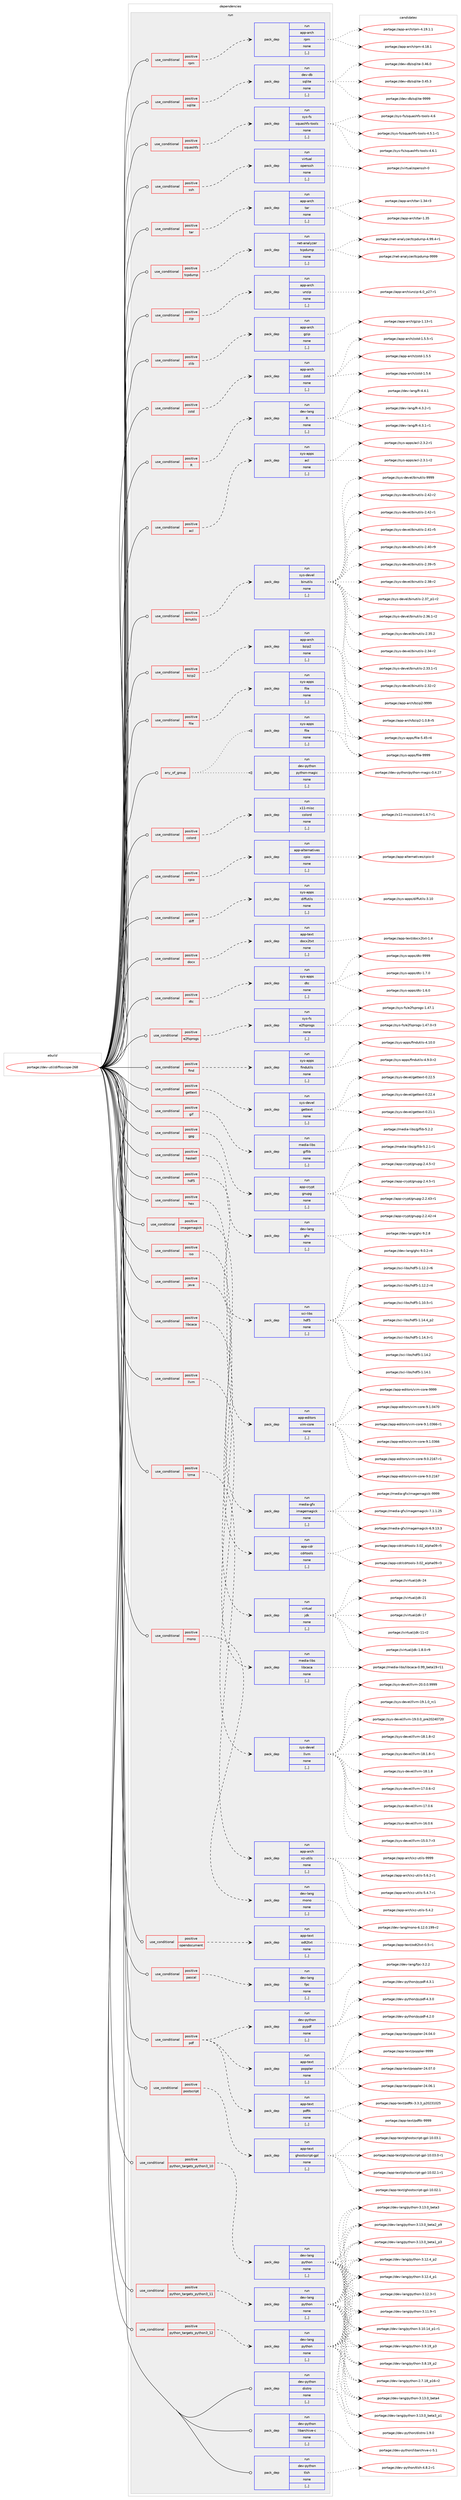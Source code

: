 digraph prolog {

# *************
# Graph options
# *************

newrank=true;
concentrate=true;
compound=true;
graph [rankdir=LR,fontname=Helvetica,fontsize=10,ranksep=1.5];#, ranksep=2.5, nodesep=0.2];
edge  [arrowhead=vee];
node  [fontname=Helvetica,fontsize=10];

# **********
# The ebuild
# **********

subgraph cluster_leftcol {
color=gray;
label=<<i>ebuild</i>>;
id [label="portage://dev-util/diffoscope-268", color=red, width=4, href="../dev-util/diffoscope-268.svg"];
}

# ****************
# The dependencies
# ****************

subgraph cluster_midcol {
color=gray;
label=<<i>dependencies</i>>;
subgraph cluster_compile {
fillcolor="#eeeeee";
style=filled;
label=<<i>compile</i>>;
}
subgraph cluster_compileandrun {
fillcolor="#eeeeee";
style=filled;
label=<<i>compile and run</i>>;
}
subgraph cluster_run {
fillcolor="#eeeeee";
style=filled;
label=<<i>run</i>>;
subgraph any1251 {
dependency213756 [label=<<TABLE BORDER="0" CELLBORDER="1" CELLSPACING="0" CELLPADDING="4"><TR><TD CELLPADDING="10">any_of_group</TD></TR></TABLE>>, shape=none, color=red];subgraph pack152121 {
dependency213757 [label=<<TABLE BORDER="0" CELLBORDER="1" CELLSPACING="0" CELLPADDING="4" WIDTH="220"><TR><TD ROWSPAN="6" CELLPADDING="30">pack_dep</TD></TR><TR><TD WIDTH="110">run</TD></TR><TR><TD>dev-python</TD></TR><TR><TD>python-magic</TD></TR><TR><TD>none</TD></TR><TR><TD>[,,]</TD></TR></TABLE>>, shape=none, color=blue];
}
dependency213756:e -> dependency213757:w [weight=20,style="dotted",arrowhead="oinv"];
subgraph pack152122 {
dependency213758 [label=<<TABLE BORDER="0" CELLBORDER="1" CELLSPACING="0" CELLPADDING="4" WIDTH="220"><TR><TD ROWSPAN="6" CELLPADDING="30">pack_dep</TD></TR><TR><TD WIDTH="110">run</TD></TR><TR><TD>sys-apps</TD></TR><TR><TD>file</TD></TR><TR><TD>none</TD></TR><TR><TD>[,,]</TD></TR></TABLE>>, shape=none, color=blue];
}
dependency213756:e -> dependency213758:w [weight=20,style="dotted",arrowhead="oinv"];
}
id:e -> dependency213756:w [weight=20,style="solid",arrowhead="odot"];
subgraph cond60234 {
dependency213759 [label=<<TABLE BORDER="0" CELLBORDER="1" CELLSPACING="0" CELLPADDING="4"><TR><TD ROWSPAN="3" CELLPADDING="10">use_conditional</TD></TR><TR><TD>positive</TD></TR><TR><TD>R</TD></TR></TABLE>>, shape=none, color=red];
subgraph pack152123 {
dependency213760 [label=<<TABLE BORDER="0" CELLBORDER="1" CELLSPACING="0" CELLPADDING="4" WIDTH="220"><TR><TD ROWSPAN="6" CELLPADDING="30">pack_dep</TD></TR><TR><TD WIDTH="110">run</TD></TR><TR><TD>dev-lang</TD></TR><TR><TD>R</TD></TR><TR><TD>none</TD></TR><TR><TD>[,,]</TD></TR></TABLE>>, shape=none, color=blue];
}
dependency213759:e -> dependency213760:w [weight=20,style="dashed",arrowhead="vee"];
}
id:e -> dependency213759:w [weight=20,style="solid",arrowhead="odot"];
subgraph cond60235 {
dependency213761 [label=<<TABLE BORDER="0" CELLBORDER="1" CELLSPACING="0" CELLPADDING="4"><TR><TD ROWSPAN="3" CELLPADDING="10">use_conditional</TD></TR><TR><TD>positive</TD></TR><TR><TD>acl</TD></TR></TABLE>>, shape=none, color=red];
subgraph pack152124 {
dependency213762 [label=<<TABLE BORDER="0" CELLBORDER="1" CELLSPACING="0" CELLPADDING="4" WIDTH="220"><TR><TD ROWSPAN="6" CELLPADDING="30">pack_dep</TD></TR><TR><TD WIDTH="110">run</TD></TR><TR><TD>sys-apps</TD></TR><TR><TD>acl</TD></TR><TR><TD>none</TD></TR><TR><TD>[,,]</TD></TR></TABLE>>, shape=none, color=blue];
}
dependency213761:e -> dependency213762:w [weight=20,style="dashed",arrowhead="vee"];
}
id:e -> dependency213761:w [weight=20,style="solid",arrowhead="odot"];
subgraph cond60236 {
dependency213763 [label=<<TABLE BORDER="0" CELLBORDER="1" CELLSPACING="0" CELLPADDING="4"><TR><TD ROWSPAN="3" CELLPADDING="10">use_conditional</TD></TR><TR><TD>positive</TD></TR><TR><TD>binutils</TD></TR></TABLE>>, shape=none, color=red];
subgraph pack152125 {
dependency213764 [label=<<TABLE BORDER="0" CELLBORDER="1" CELLSPACING="0" CELLPADDING="4" WIDTH="220"><TR><TD ROWSPAN="6" CELLPADDING="30">pack_dep</TD></TR><TR><TD WIDTH="110">run</TD></TR><TR><TD>sys-devel</TD></TR><TR><TD>binutils</TD></TR><TR><TD>none</TD></TR><TR><TD>[,,]</TD></TR></TABLE>>, shape=none, color=blue];
}
dependency213763:e -> dependency213764:w [weight=20,style="dashed",arrowhead="vee"];
}
id:e -> dependency213763:w [weight=20,style="solid",arrowhead="odot"];
subgraph cond60237 {
dependency213765 [label=<<TABLE BORDER="0" CELLBORDER="1" CELLSPACING="0" CELLPADDING="4"><TR><TD ROWSPAN="3" CELLPADDING="10">use_conditional</TD></TR><TR><TD>positive</TD></TR><TR><TD>bzip2</TD></TR></TABLE>>, shape=none, color=red];
subgraph pack152126 {
dependency213766 [label=<<TABLE BORDER="0" CELLBORDER="1" CELLSPACING="0" CELLPADDING="4" WIDTH="220"><TR><TD ROWSPAN="6" CELLPADDING="30">pack_dep</TD></TR><TR><TD WIDTH="110">run</TD></TR><TR><TD>app-arch</TD></TR><TR><TD>bzip2</TD></TR><TR><TD>none</TD></TR><TR><TD>[,,]</TD></TR></TABLE>>, shape=none, color=blue];
}
dependency213765:e -> dependency213766:w [weight=20,style="dashed",arrowhead="vee"];
}
id:e -> dependency213765:w [weight=20,style="solid",arrowhead="odot"];
subgraph cond60238 {
dependency213767 [label=<<TABLE BORDER="0" CELLBORDER="1" CELLSPACING="0" CELLPADDING="4"><TR><TD ROWSPAN="3" CELLPADDING="10">use_conditional</TD></TR><TR><TD>positive</TD></TR><TR><TD>colord</TD></TR></TABLE>>, shape=none, color=red];
subgraph pack152127 {
dependency213768 [label=<<TABLE BORDER="0" CELLBORDER="1" CELLSPACING="0" CELLPADDING="4" WIDTH="220"><TR><TD ROWSPAN="6" CELLPADDING="30">pack_dep</TD></TR><TR><TD WIDTH="110">run</TD></TR><TR><TD>x11-misc</TD></TR><TR><TD>colord</TD></TR><TR><TD>none</TD></TR><TR><TD>[,,]</TD></TR></TABLE>>, shape=none, color=blue];
}
dependency213767:e -> dependency213768:w [weight=20,style="dashed",arrowhead="vee"];
}
id:e -> dependency213767:w [weight=20,style="solid",arrowhead="odot"];
subgraph cond60239 {
dependency213769 [label=<<TABLE BORDER="0" CELLBORDER="1" CELLSPACING="0" CELLPADDING="4"><TR><TD ROWSPAN="3" CELLPADDING="10">use_conditional</TD></TR><TR><TD>positive</TD></TR><TR><TD>cpio</TD></TR></TABLE>>, shape=none, color=red];
subgraph pack152128 {
dependency213770 [label=<<TABLE BORDER="0" CELLBORDER="1" CELLSPACING="0" CELLPADDING="4" WIDTH="220"><TR><TD ROWSPAN="6" CELLPADDING="30">pack_dep</TD></TR><TR><TD WIDTH="110">run</TD></TR><TR><TD>app-alternatives</TD></TR><TR><TD>cpio</TD></TR><TR><TD>none</TD></TR><TR><TD>[,,]</TD></TR></TABLE>>, shape=none, color=blue];
}
dependency213769:e -> dependency213770:w [weight=20,style="dashed",arrowhead="vee"];
}
id:e -> dependency213769:w [weight=20,style="solid",arrowhead="odot"];
subgraph cond60240 {
dependency213771 [label=<<TABLE BORDER="0" CELLBORDER="1" CELLSPACING="0" CELLPADDING="4"><TR><TD ROWSPAN="3" CELLPADDING="10">use_conditional</TD></TR><TR><TD>positive</TD></TR><TR><TD>diff</TD></TR></TABLE>>, shape=none, color=red];
subgraph pack152129 {
dependency213772 [label=<<TABLE BORDER="0" CELLBORDER="1" CELLSPACING="0" CELLPADDING="4" WIDTH="220"><TR><TD ROWSPAN="6" CELLPADDING="30">pack_dep</TD></TR><TR><TD WIDTH="110">run</TD></TR><TR><TD>sys-apps</TD></TR><TR><TD>diffutils</TD></TR><TR><TD>none</TD></TR><TR><TD>[,,]</TD></TR></TABLE>>, shape=none, color=blue];
}
dependency213771:e -> dependency213772:w [weight=20,style="dashed",arrowhead="vee"];
}
id:e -> dependency213771:w [weight=20,style="solid",arrowhead="odot"];
subgraph cond60241 {
dependency213773 [label=<<TABLE BORDER="0" CELLBORDER="1" CELLSPACING="0" CELLPADDING="4"><TR><TD ROWSPAN="3" CELLPADDING="10">use_conditional</TD></TR><TR><TD>positive</TD></TR><TR><TD>docx</TD></TR></TABLE>>, shape=none, color=red];
subgraph pack152130 {
dependency213774 [label=<<TABLE BORDER="0" CELLBORDER="1" CELLSPACING="0" CELLPADDING="4" WIDTH="220"><TR><TD ROWSPAN="6" CELLPADDING="30">pack_dep</TD></TR><TR><TD WIDTH="110">run</TD></TR><TR><TD>app-text</TD></TR><TR><TD>docx2txt</TD></TR><TR><TD>none</TD></TR><TR><TD>[,,]</TD></TR></TABLE>>, shape=none, color=blue];
}
dependency213773:e -> dependency213774:w [weight=20,style="dashed",arrowhead="vee"];
}
id:e -> dependency213773:w [weight=20,style="solid",arrowhead="odot"];
subgraph cond60242 {
dependency213775 [label=<<TABLE BORDER="0" CELLBORDER="1" CELLSPACING="0" CELLPADDING="4"><TR><TD ROWSPAN="3" CELLPADDING="10">use_conditional</TD></TR><TR><TD>positive</TD></TR><TR><TD>dtc</TD></TR></TABLE>>, shape=none, color=red];
subgraph pack152131 {
dependency213776 [label=<<TABLE BORDER="0" CELLBORDER="1" CELLSPACING="0" CELLPADDING="4" WIDTH="220"><TR><TD ROWSPAN="6" CELLPADDING="30">pack_dep</TD></TR><TR><TD WIDTH="110">run</TD></TR><TR><TD>sys-apps</TD></TR><TR><TD>dtc</TD></TR><TR><TD>none</TD></TR><TR><TD>[,,]</TD></TR></TABLE>>, shape=none, color=blue];
}
dependency213775:e -> dependency213776:w [weight=20,style="dashed",arrowhead="vee"];
}
id:e -> dependency213775:w [weight=20,style="solid",arrowhead="odot"];
subgraph cond60243 {
dependency213777 [label=<<TABLE BORDER="0" CELLBORDER="1" CELLSPACING="0" CELLPADDING="4"><TR><TD ROWSPAN="3" CELLPADDING="10">use_conditional</TD></TR><TR><TD>positive</TD></TR><TR><TD>e2fsprogs</TD></TR></TABLE>>, shape=none, color=red];
subgraph pack152132 {
dependency213778 [label=<<TABLE BORDER="0" CELLBORDER="1" CELLSPACING="0" CELLPADDING="4" WIDTH="220"><TR><TD ROWSPAN="6" CELLPADDING="30">pack_dep</TD></TR><TR><TD WIDTH="110">run</TD></TR><TR><TD>sys-fs</TD></TR><TR><TD>e2fsprogs</TD></TR><TR><TD>none</TD></TR><TR><TD>[,,]</TD></TR></TABLE>>, shape=none, color=blue];
}
dependency213777:e -> dependency213778:w [weight=20,style="dashed",arrowhead="vee"];
}
id:e -> dependency213777:w [weight=20,style="solid",arrowhead="odot"];
subgraph cond60244 {
dependency213779 [label=<<TABLE BORDER="0" CELLBORDER="1" CELLSPACING="0" CELLPADDING="4"><TR><TD ROWSPAN="3" CELLPADDING="10">use_conditional</TD></TR><TR><TD>positive</TD></TR><TR><TD>file</TD></TR></TABLE>>, shape=none, color=red];
subgraph pack152133 {
dependency213780 [label=<<TABLE BORDER="0" CELLBORDER="1" CELLSPACING="0" CELLPADDING="4" WIDTH="220"><TR><TD ROWSPAN="6" CELLPADDING="30">pack_dep</TD></TR><TR><TD WIDTH="110">run</TD></TR><TR><TD>sys-apps</TD></TR><TR><TD>file</TD></TR><TR><TD>none</TD></TR><TR><TD>[,,]</TD></TR></TABLE>>, shape=none, color=blue];
}
dependency213779:e -> dependency213780:w [weight=20,style="dashed",arrowhead="vee"];
}
id:e -> dependency213779:w [weight=20,style="solid",arrowhead="odot"];
subgraph cond60245 {
dependency213781 [label=<<TABLE BORDER="0" CELLBORDER="1" CELLSPACING="0" CELLPADDING="4"><TR><TD ROWSPAN="3" CELLPADDING="10">use_conditional</TD></TR><TR><TD>positive</TD></TR><TR><TD>find</TD></TR></TABLE>>, shape=none, color=red];
subgraph pack152134 {
dependency213782 [label=<<TABLE BORDER="0" CELLBORDER="1" CELLSPACING="0" CELLPADDING="4" WIDTH="220"><TR><TD ROWSPAN="6" CELLPADDING="30">pack_dep</TD></TR><TR><TD WIDTH="110">run</TD></TR><TR><TD>sys-apps</TD></TR><TR><TD>findutils</TD></TR><TR><TD>none</TD></TR><TR><TD>[,,]</TD></TR></TABLE>>, shape=none, color=blue];
}
dependency213781:e -> dependency213782:w [weight=20,style="dashed",arrowhead="vee"];
}
id:e -> dependency213781:w [weight=20,style="solid",arrowhead="odot"];
subgraph cond60246 {
dependency213783 [label=<<TABLE BORDER="0" CELLBORDER="1" CELLSPACING="0" CELLPADDING="4"><TR><TD ROWSPAN="3" CELLPADDING="10">use_conditional</TD></TR><TR><TD>positive</TD></TR><TR><TD>gettext</TD></TR></TABLE>>, shape=none, color=red];
subgraph pack152135 {
dependency213784 [label=<<TABLE BORDER="0" CELLBORDER="1" CELLSPACING="0" CELLPADDING="4" WIDTH="220"><TR><TD ROWSPAN="6" CELLPADDING="30">pack_dep</TD></TR><TR><TD WIDTH="110">run</TD></TR><TR><TD>sys-devel</TD></TR><TR><TD>gettext</TD></TR><TR><TD>none</TD></TR><TR><TD>[,,]</TD></TR></TABLE>>, shape=none, color=blue];
}
dependency213783:e -> dependency213784:w [weight=20,style="dashed",arrowhead="vee"];
}
id:e -> dependency213783:w [weight=20,style="solid",arrowhead="odot"];
subgraph cond60247 {
dependency213785 [label=<<TABLE BORDER="0" CELLBORDER="1" CELLSPACING="0" CELLPADDING="4"><TR><TD ROWSPAN="3" CELLPADDING="10">use_conditional</TD></TR><TR><TD>positive</TD></TR><TR><TD>gif</TD></TR></TABLE>>, shape=none, color=red];
subgraph pack152136 {
dependency213786 [label=<<TABLE BORDER="0" CELLBORDER="1" CELLSPACING="0" CELLPADDING="4" WIDTH="220"><TR><TD ROWSPAN="6" CELLPADDING="30">pack_dep</TD></TR><TR><TD WIDTH="110">run</TD></TR><TR><TD>media-libs</TD></TR><TR><TD>giflib</TD></TR><TR><TD>none</TD></TR><TR><TD>[,,]</TD></TR></TABLE>>, shape=none, color=blue];
}
dependency213785:e -> dependency213786:w [weight=20,style="dashed",arrowhead="vee"];
}
id:e -> dependency213785:w [weight=20,style="solid",arrowhead="odot"];
subgraph cond60248 {
dependency213787 [label=<<TABLE BORDER="0" CELLBORDER="1" CELLSPACING="0" CELLPADDING="4"><TR><TD ROWSPAN="3" CELLPADDING="10">use_conditional</TD></TR><TR><TD>positive</TD></TR><TR><TD>gpg</TD></TR></TABLE>>, shape=none, color=red];
subgraph pack152137 {
dependency213788 [label=<<TABLE BORDER="0" CELLBORDER="1" CELLSPACING="0" CELLPADDING="4" WIDTH="220"><TR><TD ROWSPAN="6" CELLPADDING="30">pack_dep</TD></TR><TR><TD WIDTH="110">run</TD></TR><TR><TD>app-crypt</TD></TR><TR><TD>gnupg</TD></TR><TR><TD>none</TD></TR><TR><TD>[,,]</TD></TR></TABLE>>, shape=none, color=blue];
}
dependency213787:e -> dependency213788:w [weight=20,style="dashed",arrowhead="vee"];
}
id:e -> dependency213787:w [weight=20,style="solid",arrowhead="odot"];
subgraph cond60249 {
dependency213789 [label=<<TABLE BORDER="0" CELLBORDER="1" CELLSPACING="0" CELLPADDING="4"><TR><TD ROWSPAN="3" CELLPADDING="10">use_conditional</TD></TR><TR><TD>positive</TD></TR><TR><TD>haskell</TD></TR></TABLE>>, shape=none, color=red];
subgraph pack152138 {
dependency213790 [label=<<TABLE BORDER="0" CELLBORDER="1" CELLSPACING="0" CELLPADDING="4" WIDTH="220"><TR><TD ROWSPAN="6" CELLPADDING="30">pack_dep</TD></TR><TR><TD WIDTH="110">run</TD></TR><TR><TD>dev-lang</TD></TR><TR><TD>ghc</TD></TR><TR><TD>none</TD></TR><TR><TD>[,,]</TD></TR></TABLE>>, shape=none, color=blue];
}
dependency213789:e -> dependency213790:w [weight=20,style="dashed",arrowhead="vee"];
}
id:e -> dependency213789:w [weight=20,style="solid",arrowhead="odot"];
subgraph cond60250 {
dependency213791 [label=<<TABLE BORDER="0" CELLBORDER="1" CELLSPACING="0" CELLPADDING="4"><TR><TD ROWSPAN="3" CELLPADDING="10">use_conditional</TD></TR><TR><TD>positive</TD></TR><TR><TD>hdf5</TD></TR></TABLE>>, shape=none, color=red];
subgraph pack152139 {
dependency213792 [label=<<TABLE BORDER="0" CELLBORDER="1" CELLSPACING="0" CELLPADDING="4" WIDTH="220"><TR><TD ROWSPAN="6" CELLPADDING="30">pack_dep</TD></TR><TR><TD WIDTH="110">run</TD></TR><TR><TD>sci-libs</TD></TR><TR><TD>hdf5</TD></TR><TR><TD>none</TD></TR><TR><TD>[,,]</TD></TR></TABLE>>, shape=none, color=blue];
}
dependency213791:e -> dependency213792:w [weight=20,style="dashed",arrowhead="vee"];
}
id:e -> dependency213791:w [weight=20,style="solid",arrowhead="odot"];
subgraph cond60251 {
dependency213793 [label=<<TABLE BORDER="0" CELLBORDER="1" CELLSPACING="0" CELLPADDING="4"><TR><TD ROWSPAN="3" CELLPADDING="10">use_conditional</TD></TR><TR><TD>positive</TD></TR><TR><TD>hex</TD></TR></TABLE>>, shape=none, color=red];
subgraph pack152140 {
dependency213794 [label=<<TABLE BORDER="0" CELLBORDER="1" CELLSPACING="0" CELLPADDING="4" WIDTH="220"><TR><TD ROWSPAN="6" CELLPADDING="30">pack_dep</TD></TR><TR><TD WIDTH="110">run</TD></TR><TR><TD>app-editors</TD></TR><TR><TD>vim-core</TD></TR><TR><TD>none</TD></TR><TR><TD>[,,]</TD></TR></TABLE>>, shape=none, color=blue];
}
dependency213793:e -> dependency213794:w [weight=20,style="dashed",arrowhead="vee"];
}
id:e -> dependency213793:w [weight=20,style="solid",arrowhead="odot"];
subgraph cond60252 {
dependency213795 [label=<<TABLE BORDER="0" CELLBORDER="1" CELLSPACING="0" CELLPADDING="4"><TR><TD ROWSPAN="3" CELLPADDING="10">use_conditional</TD></TR><TR><TD>positive</TD></TR><TR><TD>imagemagick</TD></TR></TABLE>>, shape=none, color=red];
subgraph pack152141 {
dependency213796 [label=<<TABLE BORDER="0" CELLBORDER="1" CELLSPACING="0" CELLPADDING="4" WIDTH="220"><TR><TD ROWSPAN="6" CELLPADDING="30">pack_dep</TD></TR><TR><TD WIDTH="110">run</TD></TR><TR><TD>media-gfx</TD></TR><TR><TD>imagemagick</TD></TR><TR><TD>none</TD></TR><TR><TD>[,,]</TD></TR></TABLE>>, shape=none, color=blue];
}
dependency213795:e -> dependency213796:w [weight=20,style="dashed",arrowhead="vee"];
}
id:e -> dependency213795:w [weight=20,style="solid",arrowhead="odot"];
subgraph cond60253 {
dependency213797 [label=<<TABLE BORDER="0" CELLBORDER="1" CELLSPACING="0" CELLPADDING="4"><TR><TD ROWSPAN="3" CELLPADDING="10">use_conditional</TD></TR><TR><TD>positive</TD></TR><TR><TD>iso</TD></TR></TABLE>>, shape=none, color=red];
subgraph pack152142 {
dependency213798 [label=<<TABLE BORDER="0" CELLBORDER="1" CELLSPACING="0" CELLPADDING="4" WIDTH="220"><TR><TD ROWSPAN="6" CELLPADDING="30">pack_dep</TD></TR><TR><TD WIDTH="110">run</TD></TR><TR><TD>app-cdr</TD></TR><TR><TD>cdrtools</TD></TR><TR><TD>none</TD></TR><TR><TD>[,,]</TD></TR></TABLE>>, shape=none, color=blue];
}
dependency213797:e -> dependency213798:w [weight=20,style="dashed",arrowhead="vee"];
}
id:e -> dependency213797:w [weight=20,style="solid",arrowhead="odot"];
subgraph cond60254 {
dependency213799 [label=<<TABLE BORDER="0" CELLBORDER="1" CELLSPACING="0" CELLPADDING="4"><TR><TD ROWSPAN="3" CELLPADDING="10">use_conditional</TD></TR><TR><TD>positive</TD></TR><TR><TD>java</TD></TR></TABLE>>, shape=none, color=red];
subgraph pack152143 {
dependency213800 [label=<<TABLE BORDER="0" CELLBORDER="1" CELLSPACING="0" CELLPADDING="4" WIDTH="220"><TR><TD ROWSPAN="6" CELLPADDING="30">pack_dep</TD></TR><TR><TD WIDTH="110">run</TD></TR><TR><TD>virtual</TD></TR><TR><TD>jdk</TD></TR><TR><TD>none</TD></TR><TR><TD>[,,]</TD></TR></TABLE>>, shape=none, color=blue];
}
dependency213799:e -> dependency213800:w [weight=20,style="dashed",arrowhead="vee"];
}
id:e -> dependency213799:w [weight=20,style="solid",arrowhead="odot"];
subgraph cond60255 {
dependency213801 [label=<<TABLE BORDER="0" CELLBORDER="1" CELLSPACING="0" CELLPADDING="4"><TR><TD ROWSPAN="3" CELLPADDING="10">use_conditional</TD></TR><TR><TD>positive</TD></TR><TR><TD>libcaca</TD></TR></TABLE>>, shape=none, color=red];
subgraph pack152144 {
dependency213802 [label=<<TABLE BORDER="0" CELLBORDER="1" CELLSPACING="0" CELLPADDING="4" WIDTH="220"><TR><TD ROWSPAN="6" CELLPADDING="30">pack_dep</TD></TR><TR><TD WIDTH="110">run</TD></TR><TR><TD>media-libs</TD></TR><TR><TD>libcaca</TD></TR><TR><TD>none</TD></TR><TR><TD>[,,]</TD></TR></TABLE>>, shape=none, color=blue];
}
dependency213801:e -> dependency213802:w [weight=20,style="dashed",arrowhead="vee"];
}
id:e -> dependency213801:w [weight=20,style="solid",arrowhead="odot"];
subgraph cond60256 {
dependency213803 [label=<<TABLE BORDER="0" CELLBORDER="1" CELLSPACING="0" CELLPADDING="4"><TR><TD ROWSPAN="3" CELLPADDING="10">use_conditional</TD></TR><TR><TD>positive</TD></TR><TR><TD>llvm</TD></TR></TABLE>>, shape=none, color=red];
subgraph pack152145 {
dependency213804 [label=<<TABLE BORDER="0" CELLBORDER="1" CELLSPACING="0" CELLPADDING="4" WIDTH="220"><TR><TD ROWSPAN="6" CELLPADDING="30">pack_dep</TD></TR><TR><TD WIDTH="110">run</TD></TR><TR><TD>sys-devel</TD></TR><TR><TD>llvm</TD></TR><TR><TD>none</TD></TR><TR><TD>[,,]</TD></TR></TABLE>>, shape=none, color=blue];
}
dependency213803:e -> dependency213804:w [weight=20,style="dashed",arrowhead="vee"];
}
id:e -> dependency213803:w [weight=20,style="solid",arrowhead="odot"];
subgraph cond60257 {
dependency213805 [label=<<TABLE BORDER="0" CELLBORDER="1" CELLSPACING="0" CELLPADDING="4"><TR><TD ROWSPAN="3" CELLPADDING="10">use_conditional</TD></TR><TR><TD>positive</TD></TR><TR><TD>lzma</TD></TR></TABLE>>, shape=none, color=red];
subgraph pack152146 {
dependency213806 [label=<<TABLE BORDER="0" CELLBORDER="1" CELLSPACING="0" CELLPADDING="4" WIDTH="220"><TR><TD ROWSPAN="6" CELLPADDING="30">pack_dep</TD></TR><TR><TD WIDTH="110">run</TD></TR><TR><TD>app-arch</TD></TR><TR><TD>xz-utils</TD></TR><TR><TD>none</TD></TR><TR><TD>[,,]</TD></TR></TABLE>>, shape=none, color=blue];
}
dependency213805:e -> dependency213806:w [weight=20,style="dashed",arrowhead="vee"];
}
id:e -> dependency213805:w [weight=20,style="solid",arrowhead="odot"];
subgraph cond60258 {
dependency213807 [label=<<TABLE BORDER="0" CELLBORDER="1" CELLSPACING="0" CELLPADDING="4"><TR><TD ROWSPAN="3" CELLPADDING="10">use_conditional</TD></TR><TR><TD>positive</TD></TR><TR><TD>mono</TD></TR></TABLE>>, shape=none, color=red];
subgraph pack152147 {
dependency213808 [label=<<TABLE BORDER="0" CELLBORDER="1" CELLSPACING="0" CELLPADDING="4" WIDTH="220"><TR><TD ROWSPAN="6" CELLPADDING="30">pack_dep</TD></TR><TR><TD WIDTH="110">run</TD></TR><TR><TD>dev-lang</TD></TR><TR><TD>mono</TD></TR><TR><TD>none</TD></TR><TR><TD>[,,]</TD></TR></TABLE>>, shape=none, color=blue];
}
dependency213807:e -> dependency213808:w [weight=20,style="dashed",arrowhead="vee"];
}
id:e -> dependency213807:w [weight=20,style="solid",arrowhead="odot"];
subgraph cond60259 {
dependency213809 [label=<<TABLE BORDER="0" CELLBORDER="1" CELLSPACING="0" CELLPADDING="4"><TR><TD ROWSPAN="3" CELLPADDING="10">use_conditional</TD></TR><TR><TD>positive</TD></TR><TR><TD>opendocument</TD></TR></TABLE>>, shape=none, color=red];
subgraph pack152148 {
dependency213810 [label=<<TABLE BORDER="0" CELLBORDER="1" CELLSPACING="0" CELLPADDING="4" WIDTH="220"><TR><TD ROWSPAN="6" CELLPADDING="30">pack_dep</TD></TR><TR><TD WIDTH="110">run</TD></TR><TR><TD>app-text</TD></TR><TR><TD>odt2txt</TD></TR><TR><TD>none</TD></TR><TR><TD>[,,]</TD></TR></TABLE>>, shape=none, color=blue];
}
dependency213809:e -> dependency213810:w [weight=20,style="dashed",arrowhead="vee"];
}
id:e -> dependency213809:w [weight=20,style="solid",arrowhead="odot"];
subgraph cond60260 {
dependency213811 [label=<<TABLE BORDER="0" CELLBORDER="1" CELLSPACING="0" CELLPADDING="4"><TR><TD ROWSPAN="3" CELLPADDING="10">use_conditional</TD></TR><TR><TD>positive</TD></TR><TR><TD>pascal</TD></TR></TABLE>>, shape=none, color=red];
subgraph pack152149 {
dependency213812 [label=<<TABLE BORDER="0" CELLBORDER="1" CELLSPACING="0" CELLPADDING="4" WIDTH="220"><TR><TD ROWSPAN="6" CELLPADDING="30">pack_dep</TD></TR><TR><TD WIDTH="110">run</TD></TR><TR><TD>dev-lang</TD></TR><TR><TD>fpc</TD></TR><TR><TD>none</TD></TR><TR><TD>[,,]</TD></TR></TABLE>>, shape=none, color=blue];
}
dependency213811:e -> dependency213812:w [weight=20,style="dashed",arrowhead="vee"];
}
id:e -> dependency213811:w [weight=20,style="solid",arrowhead="odot"];
subgraph cond60261 {
dependency213813 [label=<<TABLE BORDER="0" CELLBORDER="1" CELLSPACING="0" CELLPADDING="4"><TR><TD ROWSPAN="3" CELLPADDING="10">use_conditional</TD></TR><TR><TD>positive</TD></TR><TR><TD>pdf</TD></TR></TABLE>>, shape=none, color=red];
subgraph pack152150 {
dependency213814 [label=<<TABLE BORDER="0" CELLBORDER="1" CELLSPACING="0" CELLPADDING="4" WIDTH="220"><TR><TD ROWSPAN="6" CELLPADDING="30">pack_dep</TD></TR><TR><TD WIDTH="110">run</TD></TR><TR><TD>app-text</TD></TR><TR><TD>pdftk</TD></TR><TR><TD>none</TD></TR><TR><TD>[,,]</TD></TR></TABLE>>, shape=none, color=blue];
}
dependency213813:e -> dependency213814:w [weight=20,style="dashed",arrowhead="vee"];
subgraph pack152151 {
dependency213815 [label=<<TABLE BORDER="0" CELLBORDER="1" CELLSPACING="0" CELLPADDING="4" WIDTH="220"><TR><TD ROWSPAN="6" CELLPADDING="30">pack_dep</TD></TR><TR><TD WIDTH="110">run</TD></TR><TR><TD>app-text</TD></TR><TR><TD>poppler</TD></TR><TR><TD>none</TD></TR><TR><TD>[,,]</TD></TR></TABLE>>, shape=none, color=blue];
}
dependency213813:e -> dependency213815:w [weight=20,style="dashed",arrowhead="vee"];
subgraph pack152152 {
dependency213816 [label=<<TABLE BORDER="0" CELLBORDER="1" CELLSPACING="0" CELLPADDING="4" WIDTH="220"><TR><TD ROWSPAN="6" CELLPADDING="30">pack_dep</TD></TR><TR><TD WIDTH="110">run</TD></TR><TR><TD>dev-python</TD></TR><TR><TD>pypdf</TD></TR><TR><TD>none</TD></TR><TR><TD>[,,]</TD></TR></TABLE>>, shape=none, color=blue];
}
dependency213813:e -> dependency213816:w [weight=20,style="dashed",arrowhead="vee"];
}
id:e -> dependency213813:w [weight=20,style="solid",arrowhead="odot"];
subgraph cond60262 {
dependency213817 [label=<<TABLE BORDER="0" CELLBORDER="1" CELLSPACING="0" CELLPADDING="4"><TR><TD ROWSPAN="3" CELLPADDING="10">use_conditional</TD></TR><TR><TD>positive</TD></TR><TR><TD>postscript</TD></TR></TABLE>>, shape=none, color=red];
subgraph pack152153 {
dependency213818 [label=<<TABLE BORDER="0" CELLBORDER="1" CELLSPACING="0" CELLPADDING="4" WIDTH="220"><TR><TD ROWSPAN="6" CELLPADDING="30">pack_dep</TD></TR><TR><TD WIDTH="110">run</TD></TR><TR><TD>app-text</TD></TR><TR><TD>ghostscript-gpl</TD></TR><TR><TD>none</TD></TR><TR><TD>[,,]</TD></TR></TABLE>>, shape=none, color=blue];
}
dependency213817:e -> dependency213818:w [weight=20,style="dashed",arrowhead="vee"];
}
id:e -> dependency213817:w [weight=20,style="solid",arrowhead="odot"];
subgraph cond60263 {
dependency213819 [label=<<TABLE BORDER="0" CELLBORDER="1" CELLSPACING="0" CELLPADDING="4"><TR><TD ROWSPAN="3" CELLPADDING="10">use_conditional</TD></TR><TR><TD>positive</TD></TR><TR><TD>python_targets_python3_10</TD></TR></TABLE>>, shape=none, color=red];
subgraph pack152154 {
dependency213820 [label=<<TABLE BORDER="0" CELLBORDER="1" CELLSPACING="0" CELLPADDING="4" WIDTH="220"><TR><TD ROWSPAN="6" CELLPADDING="30">pack_dep</TD></TR><TR><TD WIDTH="110">run</TD></TR><TR><TD>dev-lang</TD></TR><TR><TD>python</TD></TR><TR><TD>none</TD></TR><TR><TD>[,,]</TD></TR></TABLE>>, shape=none, color=blue];
}
dependency213819:e -> dependency213820:w [weight=20,style="dashed",arrowhead="vee"];
}
id:e -> dependency213819:w [weight=20,style="solid",arrowhead="odot"];
subgraph cond60264 {
dependency213821 [label=<<TABLE BORDER="0" CELLBORDER="1" CELLSPACING="0" CELLPADDING="4"><TR><TD ROWSPAN="3" CELLPADDING="10">use_conditional</TD></TR><TR><TD>positive</TD></TR><TR><TD>python_targets_python3_11</TD></TR></TABLE>>, shape=none, color=red];
subgraph pack152155 {
dependency213822 [label=<<TABLE BORDER="0" CELLBORDER="1" CELLSPACING="0" CELLPADDING="4" WIDTH="220"><TR><TD ROWSPAN="6" CELLPADDING="30">pack_dep</TD></TR><TR><TD WIDTH="110">run</TD></TR><TR><TD>dev-lang</TD></TR><TR><TD>python</TD></TR><TR><TD>none</TD></TR><TR><TD>[,,]</TD></TR></TABLE>>, shape=none, color=blue];
}
dependency213821:e -> dependency213822:w [weight=20,style="dashed",arrowhead="vee"];
}
id:e -> dependency213821:w [weight=20,style="solid",arrowhead="odot"];
subgraph cond60265 {
dependency213823 [label=<<TABLE BORDER="0" CELLBORDER="1" CELLSPACING="0" CELLPADDING="4"><TR><TD ROWSPAN="3" CELLPADDING="10">use_conditional</TD></TR><TR><TD>positive</TD></TR><TR><TD>python_targets_python3_12</TD></TR></TABLE>>, shape=none, color=red];
subgraph pack152156 {
dependency213824 [label=<<TABLE BORDER="0" CELLBORDER="1" CELLSPACING="0" CELLPADDING="4" WIDTH="220"><TR><TD ROWSPAN="6" CELLPADDING="30">pack_dep</TD></TR><TR><TD WIDTH="110">run</TD></TR><TR><TD>dev-lang</TD></TR><TR><TD>python</TD></TR><TR><TD>none</TD></TR><TR><TD>[,,]</TD></TR></TABLE>>, shape=none, color=blue];
}
dependency213823:e -> dependency213824:w [weight=20,style="dashed",arrowhead="vee"];
}
id:e -> dependency213823:w [weight=20,style="solid",arrowhead="odot"];
subgraph cond60266 {
dependency213825 [label=<<TABLE BORDER="0" CELLBORDER="1" CELLSPACING="0" CELLPADDING="4"><TR><TD ROWSPAN="3" CELLPADDING="10">use_conditional</TD></TR><TR><TD>positive</TD></TR><TR><TD>rpm</TD></TR></TABLE>>, shape=none, color=red];
subgraph pack152157 {
dependency213826 [label=<<TABLE BORDER="0" CELLBORDER="1" CELLSPACING="0" CELLPADDING="4" WIDTH="220"><TR><TD ROWSPAN="6" CELLPADDING="30">pack_dep</TD></TR><TR><TD WIDTH="110">run</TD></TR><TR><TD>app-arch</TD></TR><TR><TD>rpm</TD></TR><TR><TD>none</TD></TR><TR><TD>[,,]</TD></TR></TABLE>>, shape=none, color=blue];
}
dependency213825:e -> dependency213826:w [weight=20,style="dashed",arrowhead="vee"];
}
id:e -> dependency213825:w [weight=20,style="solid",arrowhead="odot"];
subgraph cond60267 {
dependency213827 [label=<<TABLE BORDER="0" CELLBORDER="1" CELLSPACING="0" CELLPADDING="4"><TR><TD ROWSPAN="3" CELLPADDING="10">use_conditional</TD></TR><TR><TD>positive</TD></TR><TR><TD>sqlite</TD></TR></TABLE>>, shape=none, color=red];
subgraph pack152158 {
dependency213828 [label=<<TABLE BORDER="0" CELLBORDER="1" CELLSPACING="0" CELLPADDING="4" WIDTH="220"><TR><TD ROWSPAN="6" CELLPADDING="30">pack_dep</TD></TR><TR><TD WIDTH="110">run</TD></TR><TR><TD>dev-db</TD></TR><TR><TD>sqlite</TD></TR><TR><TD>none</TD></TR><TR><TD>[,,]</TD></TR></TABLE>>, shape=none, color=blue];
}
dependency213827:e -> dependency213828:w [weight=20,style="dashed",arrowhead="vee"];
}
id:e -> dependency213827:w [weight=20,style="solid",arrowhead="odot"];
subgraph cond60268 {
dependency213829 [label=<<TABLE BORDER="0" CELLBORDER="1" CELLSPACING="0" CELLPADDING="4"><TR><TD ROWSPAN="3" CELLPADDING="10">use_conditional</TD></TR><TR><TD>positive</TD></TR><TR><TD>squashfs</TD></TR></TABLE>>, shape=none, color=red];
subgraph pack152159 {
dependency213830 [label=<<TABLE BORDER="0" CELLBORDER="1" CELLSPACING="0" CELLPADDING="4" WIDTH="220"><TR><TD ROWSPAN="6" CELLPADDING="30">pack_dep</TD></TR><TR><TD WIDTH="110">run</TD></TR><TR><TD>sys-fs</TD></TR><TR><TD>squashfs-tools</TD></TR><TR><TD>none</TD></TR><TR><TD>[,,]</TD></TR></TABLE>>, shape=none, color=blue];
}
dependency213829:e -> dependency213830:w [weight=20,style="dashed",arrowhead="vee"];
}
id:e -> dependency213829:w [weight=20,style="solid",arrowhead="odot"];
subgraph cond60269 {
dependency213831 [label=<<TABLE BORDER="0" CELLBORDER="1" CELLSPACING="0" CELLPADDING="4"><TR><TD ROWSPAN="3" CELLPADDING="10">use_conditional</TD></TR><TR><TD>positive</TD></TR><TR><TD>ssh</TD></TR></TABLE>>, shape=none, color=red];
subgraph pack152160 {
dependency213832 [label=<<TABLE BORDER="0" CELLBORDER="1" CELLSPACING="0" CELLPADDING="4" WIDTH="220"><TR><TD ROWSPAN="6" CELLPADDING="30">pack_dep</TD></TR><TR><TD WIDTH="110">run</TD></TR><TR><TD>virtual</TD></TR><TR><TD>openssh</TD></TR><TR><TD>none</TD></TR><TR><TD>[,,]</TD></TR></TABLE>>, shape=none, color=blue];
}
dependency213831:e -> dependency213832:w [weight=20,style="dashed",arrowhead="vee"];
}
id:e -> dependency213831:w [weight=20,style="solid",arrowhead="odot"];
subgraph cond60270 {
dependency213833 [label=<<TABLE BORDER="0" CELLBORDER="1" CELLSPACING="0" CELLPADDING="4"><TR><TD ROWSPAN="3" CELLPADDING="10">use_conditional</TD></TR><TR><TD>positive</TD></TR><TR><TD>tar</TD></TR></TABLE>>, shape=none, color=red];
subgraph pack152161 {
dependency213834 [label=<<TABLE BORDER="0" CELLBORDER="1" CELLSPACING="0" CELLPADDING="4" WIDTH="220"><TR><TD ROWSPAN="6" CELLPADDING="30">pack_dep</TD></TR><TR><TD WIDTH="110">run</TD></TR><TR><TD>app-arch</TD></TR><TR><TD>tar</TD></TR><TR><TD>none</TD></TR><TR><TD>[,,]</TD></TR></TABLE>>, shape=none, color=blue];
}
dependency213833:e -> dependency213834:w [weight=20,style="dashed",arrowhead="vee"];
}
id:e -> dependency213833:w [weight=20,style="solid",arrowhead="odot"];
subgraph cond60271 {
dependency213835 [label=<<TABLE BORDER="0" CELLBORDER="1" CELLSPACING="0" CELLPADDING="4"><TR><TD ROWSPAN="3" CELLPADDING="10">use_conditional</TD></TR><TR><TD>positive</TD></TR><TR><TD>tcpdump</TD></TR></TABLE>>, shape=none, color=red];
subgraph pack152162 {
dependency213836 [label=<<TABLE BORDER="0" CELLBORDER="1" CELLSPACING="0" CELLPADDING="4" WIDTH="220"><TR><TD ROWSPAN="6" CELLPADDING="30">pack_dep</TD></TR><TR><TD WIDTH="110">run</TD></TR><TR><TD>net-analyzer</TD></TR><TR><TD>tcpdump</TD></TR><TR><TD>none</TD></TR><TR><TD>[,,]</TD></TR></TABLE>>, shape=none, color=blue];
}
dependency213835:e -> dependency213836:w [weight=20,style="dashed",arrowhead="vee"];
}
id:e -> dependency213835:w [weight=20,style="solid",arrowhead="odot"];
subgraph cond60272 {
dependency213837 [label=<<TABLE BORDER="0" CELLBORDER="1" CELLSPACING="0" CELLPADDING="4"><TR><TD ROWSPAN="3" CELLPADDING="10">use_conditional</TD></TR><TR><TD>positive</TD></TR><TR><TD>zip</TD></TR></TABLE>>, shape=none, color=red];
subgraph pack152163 {
dependency213838 [label=<<TABLE BORDER="0" CELLBORDER="1" CELLSPACING="0" CELLPADDING="4" WIDTH="220"><TR><TD ROWSPAN="6" CELLPADDING="30">pack_dep</TD></TR><TR><TD WIDTH="110">run</TD></TR><TR><TD>app-arch</TD></TR><TR><TD>unzip</TD></TR><TR><TD>none</TD></TR><TR><TD>[,,]</TD></TR></TABLE>>, shape=none, color=blue];
}
dependency213837:e -> dependency213838:w [weight=20,style="dashed",arrowhead="vee"];
}
id:e -> dependency213837:w [weight=20,style="solid",arrowhead="odot"];
subgraph cond60273 {
dependency213839 [label=<<TABLE BORDER="0" CELLBORDER="1" CELLSPACING="0" CELLPADDING="4"><TR><TD ROWSPAN="3" CELLPADDING="10">use_conditional</TD></TR><TR><TD>positive</TD></TR><TR><TD>zlib</TD></TR></TABLE>>, shape=none, color=red];
subgraph pack152164 {
dependency213840 [label=<<TABLE BORDER="0" CELLBORDER="1" CELLSPACING="0" CELLPADDING="4" WIDTH="220"><TR><TD ROWSPAN="6" CELLPADDING="30">pack_dep</TD></TR><TR><TD WIDTH="110">run</TD></TR><TR><TD>app-arch</TD></TR><TR><TD>gzip</TD></TR><TR><TD>none</TD></TR><TR><TD>[,,]</TD></TR></TABLE>>, shape=none, color=blue];
}
dependency213839:e -> dependency213840:w [weight=20,style="dashed",arrowhead="vee"];
}
id:e -> dependency213839:w [weight=20,style="solid",arrowhead="odot"];
subgraph cond60274 {
dependency213841 [label=<<TABLE BORDER="0" CELLBORDER="1" CELLSPACING="0" CELLPADDING="4"><TR><TD ROWSPAN="3" CELLPADDING="10">use_conditional</TD></TR><TR><TD>positive</TD></TR><TR><TD>zstd</TD></TR></TABLE>>, shape=none, color=red];
subgraph pack152165 {
dependency213842 [label=<<TABLE BORDER="0" CELLBORDER="1" CELLSPACING="0" CELLPADDING="4" WIDTH="220"><TR><TD ROWSPAN="6" CELLPADDING="30">pack_dep</TD></TR><TR><TD WIDTH="110">run</TD></TR><TR><TD>app-arch</TD></TR><TR><TD>zstd</TD></TR><TR><TD>none</TD></TR><TR><TD>[,,]</TD></TR></TABLE>>, shape=none, color=blue];
}
dependency213841:e -> dependency213842:w [weight=20,style="dashed",arrowhead="vee"];
}
id:e -> dependency213841:w [weight=20,style="solid",arrowhead="odot"];
subgraph pack152166 {
dependency213843 [label=<<TABLE BORDER="0" CELLBORDER="1" CELLSPACING="0" CELLPADDING="4" WIDTH="220"><TR><TD ROWSPAN="6" CELLPADDING="30">pack_dep</TD></TR><TR><TD WIDTH="110">run</TD></TR><TR><TD>dev-python</TD></TR><TR><TD>distro</TD></TR><TR><TD>none</TD></TR><TR><TD>[,,]</TD></TR></TABLE>>, shape=none, color=blue];
}
id:e -> dependency213843:w [weight=20,style="solid",arrowhead="odot"];
subgraph pack152167 {
dependency213844 [label=<<TABLE BORDER="0" CELLBORDER="1" CELLSPACING="0" CELLPADDING="4" WIDTH="220"><TR><TD ROWSPAN="6" CELLPADDING="30">pack_dep</TD></TR><TR><TD WIDTH="110">run</TD></TR><TR><TD>dev-python</TD></TR><TR><TD>libarchive-c</TD></TR><TR><TD>none</TD></TR><TR><TD>[,,]</TD></TR></TABLE>>, shape=none, color=blue];
}
id:e -> dependency213844:w [weight=20,style="solid",arrowhead="odot"];
subgraph pack152168 {
dependency213845 [label=<<TABLE BORDER="0" CELLBORDER="1" CELLSPACING="0" CELLPADDING="4" WIDTH="220"><TR><TD ROWSPAN="6" CELLPADDING="30">pack_dep</TD></TR><TR><TD WIDTH="110">run</TD></TR><TR><TD>dev-python</TD></TR><TR><TD>tlsh</TD></TR><TR><TD>none</TD></TR><TR><TD>[,,]</TD></TR></TABLE>>, shape=none, color=blue];
}
id:e -> dependency213845:w [weight=20,style="solid",arrowhead="odot"];
}
}

# **************
# The candidates
# **************

subgraph cluster_choices {
rank=same;
color=gray;
label=<<i>candidates</i>>;

subgraph choice152121 {
color=black;
nodesep=1;
choice100101118451121211161041111104711212111610411111045109971031059945484652465055 [label="portage://dev-python/python-magic-0.4.27", color=red, width=4,href="../dev-python/python-magic-0.4.27.svg"];
dependency213757:e -> choice100101118451121211161041111104711212111610411111045109971031059945484652465055:w [style=dotted,weight="100"];
}
subgraph choice152122 {
color=black;
nodesep=1;
choice1151211154597112112115471021051081014557575757 [label="portage://sys-apps/file-9999", color=red, width=4,href="../sys-apps/file-9999.svg"];
choice11512111545971121121154710210510810145534652534511452 [label="portage://sys-apps/file-5.45-r4", color=red, width=4,href="../sys-apps/file-5.45-r4.svg"];
dependency213758:e -> choice1151211154597112112115471021051081014557575757:w [style=dotted,weight="100"];
dependency213758:e -> choice11512111545971121121154710210510810145534652534511452:w [style=dotted,weight="100"];
}
subgraph choice152123 {
color=black;
nodesep=1;
choice10010111845108971101034782455246524649 [label="portage://dev-lang/R-4.4.1", color=red, width=4,href="../dev-lang/R-4.4.1.svg"];
choice100101118451089711010347824552465146504511449 [label="portage://dev-lang/R-4.3.2-r1", color=red, width=4,href="../dev-lang/R-4.3.2-r1.svg"];
choice100101118451089711010347824552465146494511449 [label="portage://dev-lang/R-4.3.1-r1", color=red, width=4,href="../dev-lang/R-4.3.1-r1.svg"];
dependency213760:e -> choice10010111845108971101034782455246524649:w [style=dotted,weight="100"];
dependency213760:e -> choice100101118451089711010347824552465146504511449:w [style=dotted,weight="100"];
dependency213760:e -> choice100101118451089711010347824552465146494511449:w [style=dotted,weight="100"];
}
subgraph choice152124 {
color=black;
nodesep=1;
choice11512111545971121121154797991084550465146504511449 [label="portage://sys-apps/acl-2.3.2-r1", color=red, width=4,href="../sys-apps/acl-2.3.2-r1.svg"];
choice11512111545971121121154797991084550465146494511450 [label="portage://sys-apps/acl-2.3.1-r2", color=red, width=4,href="../sys-apps/acl-2.3.1-r2.svg"];
dependency213762:e -> choice11512111545971121121154797991084550465146504511449:w [style=dotted,weight="100"];
dependency213762:e -> choice11512111545971121121154797991084550465146494511450:w [style=dotted,weight="100"];
}
subgraph choice152125 {
color=black;
nodesep=1;
choice1151211154510010111810110847981051101171161051081154557575757 [label="portage://sys-devel/binutils-9999", color=red, width=4,href="../sys-devel/binutils-9999.svg"];
choice11512111545100101118101108479810511011711610510811545504652504511450 [label="portage://sys-devel/binutils-2.42-r2", color=red, width=4,href="../sys-devel/binutils-2.42-r2.svg"];
choice11512111545100101118101108479810511011711610510811545504652504511449 [label="portage://sys-devel/binutils-2.42-r1", color=red, width=4,href="../sys-devel/binutils-2.42-r1.svg"];
choice11512111545100101118101108479810511011711610510811545504652494511453 [label="portage://sys-devel/binutils-2.41-r5", color=red, width=4,href="../sys-devel/binutils-2.41-r5.svg"];
choice11512111545100101118101108479810511011711610510811545504652484511457 [label="portage://sys-devel/binutils-2.40-r9", color=red, width=4,href="../sys-devel/binutils-2.40-r9.svg"];
choice11512111545100101118101108479810511011711610510811545504651574511453 [label="portage://sys-devel/binutils-2.39-r5", color=red, width=4,href="../sys-devel/binutils-2.39-r5.svg"];
choice11512111545100101118101108479810511011711610510811545504651564511450 [label="portage://sys-devel/binutils-2.38-r2", color=red, width=4,href="../sys-devel/binutils-2.38-r2.svg"];
choice115121115451001011181011084798105110117116105108115455046515595112494511450 [label="portage://sys-devel/binutils-2.37_p1-r2", color=red, width=4,href="../sys-devel/binutils-2.37_p1-r2.svg"];
choice115121115451001011181011084798105110117116105108115455046515446494511450 [label="portage://sys-devel/binutils-2.36.1-r2", color=red, width=4,href="../sys-devel/binutils-2.36.1-r2.svg"];
choice11512111545100101118101108479810511011711610510811545504651534650 [label="portage://sys-devel/binutils-2.35.2", color=red, width=4,href="../sys-devel/binutils-2.35.2.svg"];
choice11512111545100101118101108479810511011711610510811545504651524511450 [label="portage://sys-devel/binutils-2.34-r2", color=red, width=4,href="../sys-devel/binutils-2.34-r2.svg"];
choice115121115451001011181011084798105110117116105108115455046515146494511449 [label="portage://sys-devel/binutils-2.33.1-r1", color=red, width=4,href="../sys-devel/binutils-2.33.1-r1.svg"];
choice11512111545100101118101108479810511011711610510811545504651504511450 [label="portage://sys-devel/binutils-2.32-r2", color=red, width=4,href="../sys-devel/binutils-2.32-r2.svg"];
dependency213764:e -> choice1151211154510010111810110847981051101171161051081154557575757:w [style=dotted,weight="100"];
dependency213764:e -> choice11512111545100101118101108479810511011711610510811545504652504511450:w [style=dotted,weight="100"];
dependency213764:e -> choice11512111545100101118101108479810511011711610510811545504652504511449:w [style=dotted,weight="100"];
dependency213764:e -> choice11512111545100101118101108479810511011711610510811545504652494511453:w [style=dotted,weight="100"];
dependency213764:e -> choice11512111545100101118101108479810511011711610510811545504652484511457:w [style=dotted,weight="100"];
dependency213764:e -> choice11512111545100101118101108479810511011711610510811545504651574511453:w [style=dotted,weight="100"];
dependency213764:e -> choice11512111545100101118101108479810511011711610510811545504651564511450:w [style=dotted,weight="100"];
dependency213764:e -> choice115121115451001011181011084798105110117116105108115455046515595112494511450:w [style=dotted,weight="100"];
dependency213764:e -> choice115121115451001011181011084798105110117116105108115455046515446494511450:w [style=dotted,weight="100"];
dependency213764:e -> choice11512111545100101118101108479810511011711610510811545504651534650:w [style=dotted,weight="100"];
dependency213764:e -> choice11512111545100101118101108479810511011711610510811545504651524511450:w [style=dotted,weight="100"];
dependency213764:e -> choice115121115451001011181011084798105110117116105108115455046515146494511449:w [style=dotted,weight="100"];
dependency213764:e -> choice11512111545100101118101108479810511011711610510811545504651504511450:w [style=dotted,weight="100"];
}
subgraph choice152126 {
color=black;
nodesep=1;
choice971121124597114991044798122105112504557575757 [label="portage://app-arch/bzip2-9999", color=red, width=4,href="../app-arch/bzip2-9999.svg"];
choice971121124597114991044798122105112504549464846564511453 [label="portage://app-arch/bzip2-1.0.8-r5", color=red, width=4,href="../app-arch/bzip2-1.0.8-r5.svg"];
dependency213766:e -> choice971121124597114991044798122105112504557575757:w [style=dotted,weight="100"];
dependency213766:e -> choice971121124597114991044798122105112504549464846564511453:w [style=dotted,weight="100"];
}
subgraph choice152127 {
color=black;
nodesep=1;
choice1204949451091051159947991111081111141004549465246554511449 [label="portage://x11-misc/colord-1.4.7-r1", color=red, width=4,href="../x11-misc/colord-1.4.7-r1.svg"];
dependency213768:e -> choice1204949451091051159947991111081111141004549465246554511449:w [style=dotted,weight="100"];
}
subgraph choice152128 {
color=black;
nodesep=1;
choice9711211245971081161011141109711610511810111547991121051114548 [label="portage://app-alternatives/cpio-0", color=red, width=4,href="../app-alternatives/cpio-0.svg"];
dependency213770:e -> choice9711211245971081161011141109711610511810111547991121051114548:w [style=dotted,weight="100"];
}
subgraph choice152129 {
color=black;
nodesep=1;
choice1151211154597112112115471001051021021171161051081154551464948 [label="portage://sys-apps/diffutils-3.10", color=red, width=4,href="../sys-apps/diffutils-3.10.svg"];
dependency213772:e -> choice1151211154597112112115471001051021021171161051081154551464948:w [style=dotted,weight="100"];
}
subgraph choice152130 {
color=black;
nodesep=1;
choice971121124511610112011647100111991205011612011645494652 [label="portage://app-text/docx2txt-1.4", color=red, width=4,href="../app-text/docx2txt-1.4.svg"];
dependency213774:e -> choice971121124511610112011647100111991205011612011645494652:w [style=dotted,weight="100"];
}
subgraph choice152131 {
color=black;
nodesep=1;
choice115121115459711211211547100116994557575757 [label="portage://sys-apps/dtc-9999", color=red, width=4,href="../sys-apps/dtc-9999.svg"];
choice11512111545971121121154710011699454946554648 [label="portage://sys-apps/dtc-1.7.0", color=red, width=4,href="../sys-apps/dtc-1.7.0.svg"];
choice11512111545971121121154710011699454946544648 [label="portage://sys-apps/dtc-1.6.0", color=red, width=4,href="../sys-apps/dtc-1.6.0.svg"];
dependency213776:e -> choice115121115459711211211547100116994557575757:w [style=dotted,weight="100"];
dependency213776:e -> choice11512111545971121121154710011699454946554648:w [style=dotted,weight="100"];
dependency213776:e -> choice11512111545971121121154710011699454946544648:w [style=dotted,weight="100"];
}
subgraph choice152132 {
color=black;
nodesep=1;
choice11512111545102115471015010211511211411110311545494652554649 [label="portage://sys-fs/e2fsprogs-1.47.1", color=red, width=4,href="../sys-fs/e2fsprogs-1.47.1.svg"];
choice115121115451021154710150102115112114111103115454946525546484511451 [label="portage://sys-fs/e2fsprogs-1.47.0-r3", color=red, width=4,href="../sys-fs/e2fsprogs-1.47.0-r3.svg"];
dependency213778:e -> choice11512111545102115471015010211511211411110311545494652554649:w [style=dotted,weight="100"];
dependency213778:e -> choice115121115451021154710150102115112114111103115454946525546484511451:w [style=dotted,weight="100"];
}
subgraph choice152133 {
color=black;
nodesep=1;
choice1151211154597112112115471021051081014557575757 [label="portage://sys-apps/file-9999", color=red, width=4,href="../sys-apps/file-9999.svg"];
choice11512111545971121121154710210510810145534652534511452 [label="portage://sys-apps/file-5.45-r4", color=red, width=4,href="../sys-apps/file-5.45-r4.svg"];
dependency213780:e -> choice1151211154597112112115471021051081014557575757:w [style=dotted,weight="100"];
dependency213780:e -> choice11512111545971121121154710210510810145534652534511452:w [style=dotted,weight="100"];
}
subgraph choice152134 {
color=black;
nodesep=1;
choice11512111545971121121154710210511010011711610510811545524649484648 [label="portage://sys-apps/findutils-4.10.0", color=red, width=4,href="../sys-apps/findutils-4.10.0.svg"];
choice1151211154597112112115471021051101001171161051081154552465746484511450 [label="portage://sys-apps/findutils-4.9.0-r2", color=red, width=4,href="../sys-apps/findutils-4.9.0-r2.svg"];
dependency213782:e -> choice11512111545971121121154710210511010011711610510811545524649484648:w [style=dotted,weight="100"];
dependency213782:e -> choice1151211154597112112115471021051101001171161051081154552465746484511450:w [style=dotted,weight="100"];
}
subgraph choice152135 {
color=black;
nodesep=1;
choice115121115451001011181011084710310111611610112011645484650504653 [label="portage://sys-devel/gettext-0.22.5", color=red, width=4,href="../sys-devel/gettext-0.22.5.svg"];
choice115121115451001011181011084710310111611610112011645484650504652 [label="portage://sys-devel/gettext-0.22.4", color=red, width=4,href="../sys-devel/gettext-0.22.4.svg"];
choice115121115451001011181011084710310111611610112011645484650494649 [label="portage://sys-devel/gettext-0.21.1", color=red, width=4,href="../sys-devel/gettext-0.21.1.svg"];
dependency213784:e -> choice115121115451001011181011084710310111611610112011645484650504653:w [style=dotted,weight="100"];
dependency213784:e -> choice115121115451001011181011084710310111611610112011645484650504652:w [style=dotted,weight="100"];
dependency213784:e -> choice115121115451001011181011084710310111611610112011645484650494649:w [style=dotted,weight="100"];
}
subgraph choice152136 {
color=black;
nodesep=1;
choice1091011001059745108105981154710310510210810598455346504650 [label="portage://media-libs/giflib-5.2.2", color=red, width=4,href="../media-libs/giflib-5.2.2.svg"];
choice10910110010597451081059811547103105102108105984553465046494511449 [label="portage://media-libs/giflib-5.2.1-r1", color=red, width=4,href="../media-libs/giflib-5.2.1-r1.svg"];
dependency213786:e -> choice1091011001059745108105981154710310510210810598455346504650:w [style=dotted,weight="100"];
dependency213786:e -> choice10910110010597451081059811547103105102108105984553465046494511449:w [style=dotted,weight="100"];
}
subgraph choice152137 {
color=black;
nodesep=1;
choice971121124599114121112116471031101171121034550465246534511450 [label="portage://app-crypt/gnupg-2.4.5-r2", color=red, width=4,href="../app-crypt/gnupg-2.4.5-r2.svg"];
choice971121124599114121112116471031101171121034550465246534511449 [label="portage://app-crypt/gnupg-2.4.5-r1", color=red, width=4,href="../app-crypt/gnupg-2.4.5-r1.svg"];
choice97112112459911412111211647103110117112103455046504652514511449 [label="portage://app-crypt/gnupg-2.2.43-r1", color=red, width=4,href="../app-crypt/gnupg-2.2.43-r1.svg"];
choice97112112459911412111211647103110117112103455046504652504511452 [label="portage://app-crypt/gnupg-2.2.42-r4", color=red, width=4,href="../app-crypt/gnupg-2.2.42-r4.svg"];
dependency213788:e -> choice971121124599114121112116471031101171121034550465246534511450:w [style=dotted,weight="100"];
dependency213788:e -> choice971121124599114121112116471031101171121034550465246534511449:w [style=dotted,weight="100"];
dependency213788:e -> choice97112112459911412111211647103110117112103455046504652514511449:w [style=dotted,weight="100"];
dependency213788:e -> choice97112112459911412111211647103110117112103455046504652504511452:w [style=dotted,weight="100"];
}
subgraph choice152138 {
color=black;
nodesep=1;
choice10010111845108971101034710310499455746504656 [label="portage://dev-lang/ghc-9.2.8", color=red, width=4,href="../dev-lang/ghc-9.2.8.svg"];
choice100101118451089711010347103104994557464846504511452 [label="portage://dev-lang/ghc-9.0.2-r4", color=red, width=4,href="../dev-lang/ghc-9.0.2-r4.svg"];
dependency213790:e -> choice10010111845108971101034710310499455746504656:w [style=dotted,weight="100"];
dependency213790:e -> choice100101118451089711010347103104994557464846504511452:w [style=dotted,weight="100"];
}
subgraph choice152139 {
color=black;
nodesep=1;
choice1159910545108105981154710410010253454946495246529511250 [label="portage://sci-libs/hdf5-1.14.4_p2", color=red, width=4,href="../sci-libs/hdf5-1.14.4_p2.svg"];
choice1159910545108105981154710410010253454946495246514511449 [label="portage://sci-libs/hdf5-1.14.3-r1", color=red, width=4,href="../sci-libs/hdf5-1.14.3-r1.svg"];
choice115991054510810598115471041001025345494649524650 [label="portage://sci-libs/hdf5-1.14.2", color=red, width=4,href="../sci-libs/hdf5-1.14.2.svg"];
choice115991054510810598115471041001025345494649524649 [label="portage://sci-libs/hdf5-1.14.1", color=red, width=4,href="../sci-libs/hdf5-1.14.1.svg"];
choice1159910545108105981154710410010253454946495046504511454 [label="portage://sci-libs/hdf5-1.12.2-r6", color=red, width=4,href="../sci-libs/hdf5-1.12.2-r6.svg"];
choice1159910545108105981154710410010253454946495046504511452 [label="portage://sci-libs/hdf5-1.12.2-r4", color=red, width=4,href="../sci-libs/hdf5-1.12.2-r4.svg"];
choice1159910545108105981154710410010253454946494846534511449 [label="portage://sci-libs/hdf5-1.10.5-r1", color=red, width=4,href="../sci-libs/hdf5-1.10.5-r1.svg"];
dependency213792:e -> choice1159910545108105981154710410010253454946495246529511250:w [style=dotted,weight="100"];
dependency213792:e -> choice1159910545108105981154710410010253454946495246514511449:w [style=dotted,weight="100"];
dependency213792:e -> choice115991054510810598115471041001025345494649524650:w [style=dotted,weight="100"];
dependency213792:e -> choice115991054510810598115471041001025345494649524649:w [style=dotted,weight="100"];
dependency213792:e -> choice1159910545108105981154710410010253454946495046504511454:w [style=dotted,weight="100"];
dependency213792:e -> choice1159910545108105981154710410010253454946495046504511452:w [style=dotted,weight="100"];
dependency213792:e -> choice1159910545108105981154710410010253454946494846534511449:w [style=dotted,weight="100"];
}
subgraph choice152140 {
color=black;
nodesep=1;
choice97112112451011001051161111141154711810510945991111141014557575757 [label="portage://app-editors/vim-core-9999", color=red, width=4,href="../app-editors/vim-core-9999.svg"];
choice9711211245101100105116111114115471181051094599111114101455746494648525548 [label="portage://app-editors/vim-core-9.1.0470", color=red, width=4,href="../app-editors/vim-core-9.1.0470.svg"];
choice97112112451011001051161111141154711810510945991111141014557464946485154544511449 [label="portage://app-editors/vim-core-9.1.0366-r1", color=red, width=4,href="../app-editors/vim-core-9.1.0366-r1.svg"];
choice9711211245101100105116111114115471181051094599111114101455746494648515454 [label="portage://app-editors/vim-core-9.1.0366", color=red, width=4,href="../app-editors/vim-core-9.1.0366.svg"];
choice97112112451011001051161111141154711810510945991111141014557464846504954554511449 [label="portage://app-editors/vim-core-9.0.2167-r1", color=red, width=4,href="../app-editors/vim-core-9.0.2167-r1.svg"];
choice9711211245101100105116111114115471181051094599111114101455746484650495455 [label="portage://app-editors/vim-core-9.0.2167", color=red, width=4,href="../app-editors/vim-core-9.0.2167.svg"];
dependency213794:e -> choice97112112451011001051161111141154711810510945991111141014557575757:w [style=dotted,weight="100"];
dependency213794:e -> choice9711211245101100105116111114115471181051094599111114101455746494648525548:w [style=dotted,weight="100"];
dependency213794:e -> choice97112112451011001051161111141154711810510945991111141014557464946485154544511449:w [style=dotted,weight="100"];
dependency213794:e -> choice9711211245101100105116111114115471181051094599111114101455746494648515454:w [style=dotted,weight="100"];
dependency213794:e -> choice97112112451011001051161111141154711810510945991111141014557464846504954554511449:w [style=dotted,weight="100"];
dependency213794:e -> choice9711211245101100105116111114115471181051094599111114101455746484650495455:w [style=dotted,weight="100"];
}
subgraph choice152141 {
color=black;
nodesep=1;
choice1091011001059745103102120471051099710310110997103105991074557575757 [label="portage://media-gfx/imagemagick-9999", color=red, width=4,href="../media-gfx/imagemagick-9999.svg"];
choice109101100105974510310212047105109971031011099710310599107455546494649465053 [label="portage://media-gfx/imagemagick-7.1.1.25", color=red, width=4,href="../media-gfx/imagemagick-7.1.1.25.svg"];
choice109101100105974510310212047105109971031011099710310599107455446574649514651 [label="portage://media-gfx/imagemagick-6.9.13.3", color=red, width=4,href="../media-gfx/imagemagick-6.9.13.3.svg"];
dependency213796:e -> choice1091011001059745103102120471051099710310110997103105991074557575757:w [style=dotted,weight="100"];
dependency213796:e -> choice109101100105974510310212047105109971031011099710310599107455546494649465053:w [style=dotted,weight="100"];
dependency213796:e -> choice109101100105974510310212047105109971031011099710310599107455446574649514651:w [style=dotted,weight="100"];
}
subgraph choice152142 {
color=black;
nodesep=1;
choice9711211245991001144799100114116111111108115455146485095971081121049748574511453 [label="portage://app-cdr/cdrtools-3.02_alpha09-r5", color=red, width=4,href="../app-cdr/cdrtools-3.02_alpha09-r5.svg"];
choice9711211245991001144799100114116111111108115455146485095971081121049748574511451 [label="portage://app-cdr/cdrtools-3.02_alpha09-r3", color=red, width=4,href="../app-cdr/cdrtools-3.02_alpha09-r3.svg"];
dependency213798:e -> choice9711211245991001144799100114116111111108115455146485095971081121049748574511453:w [style=dotted,weight="100"];
dependency213798:e -> choice9711211245991001144799100114116111111108115455146485095971081121049748574511451:w [style=dotted,weight="100"];
}
subgraph choice152143 {
color=black;
nodesep=1;
choice1181051141161179710847106100107455052 [label="portage://virtual/jdk-24", color=red, width=4,href="../virtual/jdk-24.svg"];
choice1181051141161179710847106100107455049 [label="portage://virtual/jdk-21", color=red, width=4,href="../virtual/jdk-21.svg"];
choice1181051141161179710847106100107454955 [label="portage://virtual/jdk-17", color=red, width=4,href="../virtual/jdk-17.svg"];
choice11810511411611797108471061001074549494511450 [label="portage://virtual/jdk-11-r2", color=red, width=4,href="../virtual/jdk-11-r2.svg"];
choice11810511411611797108471061001074549465646484511457 [label="portage://virtual/jdk-1.8.0-r9", color=red, width=4,href="../virtual/jdk-1.8.0-r9.svg"];
dependency213800:e -> choice1181051141161179710847106100107455052:w [style=dotted,weight="100"];
dependency213800:e -> choice1181051141161179710847106100107455049:w [style=dotted,weight="100"];
dependency213800:e -> choice1181051141161179710847106100107454955:w [style=dotted,weight="100"];
dependency213800:e -> choice11810511411611797108471061001074549494511450:w [style=dotted,weight="100"];
dependency213800:e -> choice11810511411611797108471061001074549465646484511457:w [style=dotted,weight="100"];
}
subgraph choice152144 {
color=black;
nodesep=1;
choice10910110010597451081059811547108105989997999745484657579598101116974957451144949 [label="portage://media-libs/libcaca-0.99_beta19-r11", color=red, width=4,href="../media-libs/libcaca-0.99_beta19-r11.svg"];
dependency213802:e -> choice10910110010597451081059811547108105989997999745484657579598101116974957451144949:w [style=dotted,weight="100"];
}
subgraph choice152145 {
color=black;
nodesep=1;
choice1151211154510010111810110847108108118109455048464846484657575757 [label="portage://sys-devel/llvm-20.0.0.9999", color=red, width=4,href="../sys-devel/llvm-20.0.0.9999.svg"];
choice115121115451001011181011084710810811810945495746494648951149949 [label="portage://sys-devel/llvm-19.1.0_rc1", color=red, width=4,href="../sys-devel/llvm-19.1.0_rc1.svg"];
choice115121115451001011181011084710810811810945495746484648951121141015048505248555048 [label="portage://sys-devel/llvm-19.0.0_pre20240720", color=red, width=4,href="../sys-devel/llvm-19.0.0_pre20240720.svg"];
choice1151211154510010111810110847108108118109454956464946564511450 [label="portage://sys-devel/llvm-18.1.8-r2", color=red, width=4,href="../sys-devel/llvm-18.1.8-r2.svg"];
choice1151211154510010111810110847108108118109454956464946564511449 [label="portage://sys-devel/llvm-18.1.8-r1", color=red, width=4,href="../sys-devel/llvm-18.1.8-r1.svg"];
choice115121115451001011181011084710810811810945495646494656 [label="portage://sys-devel/llvm-18.1.8", color=red, width=4,href="../sys-devel/llvm-18.1.8.svg"];
choice1151211154510010111810110847108108118109454955464846544511450 [label="portage://sys-devel/llvm-17.0.6-r2", color=red, width=4,href="../sys-devel/llvm-17.0.6-r2.svg"];
choice115121115451001011181011084710810811810945495546484654 [label="portage://sys-devel/llvm-17.0.6", color=red, width=4,href="../sys-devel/llvm-17.0.6.svg"];
choice115121115451001011181011084710810811810945495446484654 [label="portage://sys-devel/llvm-16.0.6", color=red, width=4,href="../sys-devel/llvm-16.0.6.svg"];
choice1151211154510010111810110847108108118109454953464846554511451 [label="portage://sys-devel/llvm-15.0.7-r3", color=red, width=4,href="../sys-devel/llvm-15.0.7-r3.svg"];
dependency213804:e -> choice1151211154510010111810110847108108118109455048464846484657575757:w [style=dotted,weight="100"];
dependency213804:e -> choice115121115451001011181011084710810811810945495746494648951149949:w [style=dotted,weight="100"];
dependency213804:e -> choice115121115451001011181011084710810811810945495746484648951121141015048505248555048:w [style=dotted,weight="100"];
dependency213804:e -> choice1151211154510010111810110847108108118109454956464946564511450:w [style=dotted,weight="100"];
dependency213804:e -> choice1151211154510010111810110847108108118109454956464946564511449:w [style=dotted,weight="100"];
dependency213804:e -> choice115121115451001011181011084710810811810945495646494656:w [style=dotted,weight="100"];
dependency213804:e -> choice1151211154510010111810110847108108118109454955464846544511450:w [style=dotted,weight="100"];
dependency213804:e -> choice115121115451001011181011084710810811810945495546484654:w [style=dotted,weight="100"];
dependency213804:e -> choice115121115451001011181011084710810811810945495446484654:w [style=dotted,weight="100"];
dependency213804:e -> choice1151211154510010111810110847108108118109454953464846554511451:w [style=dotted,weight="100"];
}
subgraph choice152146 {
color=black;
nodesep=1;
choice9711211245971149910447120122451171161051081154557575757 [label="portage://app-arch/xz-utils-9999", color=red, width=4,href="../app-arch/xz-utils-9999.svg"];
choice9711211245971149910447120122451171161051081154553465446504511449 [label="portage://app-arch/xz-utils-5.6.2-r1", color=red, width=4,href="../app-arch/xz-utils-5.6.2-r1.svg"];
choice9711211245971149910447120122451171161051081154553465246554511449 [label="portage://app-arch/xz-utils-5.4.7-r1", color=red, width=4,href="../app-arch/xz-utils-5.4.7-r1.svg"];
choice971121124597114991044712012245117116105108115455346524650 [label="portage://app-arch/xz-utils-5.4.2", color=red, width=4,href="../app-arch/xz-utils-5.4.2.svg"];
dependency213806:e -> choice9711211245971149910447120122451171161051081154557575757:w [style=dotted,weight="100"];
dependency213806:e -> choice9711211245971149910447120122451171161051081154553465446504511449:w [style=dotted,weight="100"];
dependency213806:e -> choice9711211245971149910447120122451171161051081154553465246554511449:w [style=dotted,weight="100"];
dependency213806:e -> choice971121124597114991044712012245117116105108115455346524650:w [style=dotted,weight="100"];
}
subgraph choice152147 {
color=black;
nodesep=1;
choice10010111845108971101034710911111011145544649504648464957574511450 [label="portage://dev-lang/mono-6.12.0.199-r2", color=red, width=4,href="../dev-lang/mono-6.12.0.199-r2.svg"];
dependency213808:e -> choice10010111845108971101034710911111011145544649504648464957574511450:w [style=dotted,weight="100"];
}
subgraph choice152148 {
color=black;
nodesep=1;
choice97112112451161011201164711110011650116120116454846534511449 [label="portage://app-text/odt2txt-0.5-r1", color=red, width=4,href="../app-text/odt2txt-0.5-r1.svg"];
dependency213810:e -> choice97112112451161011201164711110011650116120116454846534511449:w [style=dotted,weight="100"];
}
subgraph choice152149 {
color=black;
nodesep=1;
choice10010111845108971101034710211299455146504650 [label="portage://dev-lang/fpc-3.2.2", color=red, width=4,href="../dev-lang/fpc-3.2.2.svg"];
dependency213812:e -> choice10010111845108971101034710211299455146504650:w [style=dotted,weight="100"];
}
subgraph choice152150 {
color=black;
nodesep=1;
choice9711211245116101120116471121001021161074557575757 [label="portage://app-text/pdftk-9999", color=red, width=4,href="../app-text/pdftk-9999.svg"];
choice971121124511610112011647112100102116107455146514651951125048505149485053 [label="portage://app-text/pdftk-3.3.3_p20231025", color=red, width=4,href="../app-text/pdftk-3.3.3_p20231025.svg"];
dependency213814:e -> choice9711211245116101120116471121001021161074557575757:w [style=dotted,weight="100"];
dependency213814:e -> choice971121124511610112011647112100102116107455146514651951125048505149485053:w [style=dotted,weight="100"];
}
subgraph choice152151 {
color=black;
nodesep=1;
choice9711211245116101120116471121111121121081011144557575757 [label="portage://app-text/poppler-9999", color=red, width=4,href="../app-text/poppler-9999.svg"];
choice9711211245116101120116471121111121121081011144550524648554648 [label="portage://app-text/poppler-24.07.0", color=red, width=4,href="../app-text/poppler-24.07.0.svg"];
choice9711211245116101120116471121111121121081011144550524648544649 [label="portage://app-text/poppler-24.06.1", color=red, width=4,href="../app-text/poppler-24.06.1.svg"];
choice9711211245116101120116471121111121121081011144550524648524648 [label="portage://app-text/poppler-24.04.0", color=red, width=4,href="../app-text/poppler-24.04.0.svg"];
dependency213815:e -> choice9711211245116101120116471121111121121081011144557575757:w [style=dotted,weight="100"];
dependency213815:e -> choice9711211245116101120116471121111121121081011144550524648554648:w [style=dotted,weight="100"];
dependency213815:e -> choice9711211245116101120116471121111121121081011144550524648544649:w [style=dotted,weight="100"];
dependency213815:e -> choice9711211245116101120116471121111121121081011144550524648524648:w [style=dotted,weight="100"];
}
subgraph choice152152 {
color=black;
nodesep=1;
choice1001011184511212111610411111047112121112100102455246514649 [label="portage://dev-python/pypdf-4.3.1", color=red, width=4,href="../dev-python/pypdf-4.3.1.svg"];
choice1001011184511212111610411111047112121112100102455246514648 [label="portage://dev-python/pypdf-4.3.0", color=red, width=4,href="../dev-python/pypdf-4.3.0.svg"];
choice1001011184511212111610411111047112121112100102455246504648 [label="portage://dev-python/pypdf-4.2.0", color=red, width=4,href="../dev-python/pypdf-4.2.0.svg"];
dependency213816:e -> choice1001011184511212111610411111047112121112100102455246514649:w [style=dotted,weight="100"];
dependency213816:e -> choice1001011184511212111610411111047112121112100102455246514648:w [style=dotted,weight="100"];
dependency213816:e -> choice1001011184511212111610411111047112121112100102455246504648:w [style=dotted,weight="100"];
}
subgraph choice152153 {
color=black;
nodesep=1;
choice97112112451161011201164710310411111511611599114105112116451031121084549484648514649 [label="portage://app-text/ghostscript-gpl-10.03.1", color=red, width=4,href="../app-text/ghostscript-gpl-10.03.1.svg"];
choice971121124511610112011647103104111115116115991141051121164510311210845494846485146484511449 [label="portage://app-text/ghostscript-gpl-10.03.0-r1", color=red, width=4,href="../app-text/ghostscript-gpl-10.03.0-r1.svg"];
choice971121124511610112011647103104111115116115991141051121164510311210845494846485046494511449 [label="portage://app-text/ghostscript-gpl-10.02.1-r1", color=red, width=4,href="../app-text/ghostscript-gpl-10.02.1-r1.svg"];
choice97112112451161011201164710310411111511611599114105112116451031121084549484648504649 [label="portage://app-text/ghostscript-gpl-10.02.1", color=red, width=4,href="../app-text/ghostscript-gpl-10.02.1.svg"];
dependency213818:e -> choice97112112451161011201164710310411111511611599114105112116451031121084549484648514649:w [style=dotted,weight="100"];
dependency213818:e -> choice971121124511610112011647103104111115116115991141051121164510311210845494846485146484511449:w [style=dotted,weight="100"];
dependency213818:e -> choice971121124511610112011647103104111115116115991141051121164510311210845494846485046494511449:w [style=dotted,weight="100"];
dependency213818:e -> choice97112112451161011201164710310411111511611599114105112116451031121084549484648504649:w [style=dotted,weight="100"];
}
subgraph choice152154 {
color=black;
nodesep=1;
choice1001011184510897110103471121211161041111104551464951464895981011169752 [label="portage://dev-lang/python-3.13.0_beta4", color=red, width=4,href="../dev-lang/python-3.13.0_beta4.svg"];
choice10010111845108971101034711212111610411111045514649514648959810111697519511249 [label="portage://dev-lang/python-3.13.0_beta3_p1", color=red, width=4,href="../dev-lang/python-3.13.0_beta3_p1.svg"];
choice1001011184510897110103471121211161041111104551464951464895981011169751 [label="portage://dev-lang/python-3.13.0_beta3", color=red, width=4,href="../dev-lang/python-3.13.0_beta3.svg"];
choice10010111845108971101034711212111610411111045514649514648959810111697509511257 [label="portage://dev-lang/python-3.13.0_beta2_p9", color=red, width=4,href="../dev-lang/python-3.13.0_beta2_p9.svg"];
choice10010111845108971101034711212111610411111045514649514648959810111697499511251 [label="portage://dev-lang/python-3.13.0_beta1_p3", color=red, width=4,href="../dev-lang/python-3.13.0_beta1_p3.svg"];
choice100101118451089711010347112121116104111110455146495046529511250 [label="portage://dev-lang/python-3.12.4_p2", color=red, width=4,href="../dev-lang/python-3.12.4_p2.svg"];
choice100101118451089711010347112121116104111110455146495046529511249 [label="portage://dev-lang/python-3.12.4_p1", color=red, width=4,href="../dev-lang/python-3.12.4_p1.svg"];
choice100101118451089711010347112121116104111110455146495046514511449 [label="portage://dev-lang/python-3.12.3-r1", color=red, width=4,href="../dev-lang/python-3.12.3-r1.svg"];
choice100101118451089711010347112121116104111110455146494946574511449 [label="portage://dev-lang/python-3.11.9-r1", color=red, width=4,href="../dev-lang/python-3.11.9-r1.svg"];
choice100101118451089711010347112121116104111110455146494846495295112494511449 [label="portage://dev-lang/python-3.10.14_p1-r1", color=red, width=4,href="../dev-lang/python-3.10.14_p1-r1.svg"];
choice100101118451089711010347112121116104111110455146574649579511251 [label="portage://dev-lang/python-3.9.19_p3", color=red, width=4,href="../dev-lang/python-3.9.19_p3.svg"];
choice100101118451089711010347112121116104111110455146564649579511250 [label="portage://dev-lang/python-3.8.19_p2", color=red, width=4,href="../dev-lang/python-3.8.19_p2.svg"];
choice100101118451089711010347112121116104111110455046554649569511249544511450 [label="portage://dev-lang/python-2.7.18_p16-r2", color=red, width=4,href="../dev-lang/python-2.7.18_p16-r2.svg"];
dependency213820:e -> choice1001011184510897110103471121211161041111104551464951464895981011169752:w [style=dotted,weight="100"];
dependency213820:e -> choice10010111845108971101034711212111610411111045514649514648959810111697519511249:w [style=dotted,weight="100"];
dependency213820:e -> choice1001011184510897110103471121211161041111104551464951464895981011169751:w [style=dotted,weight="100"];
dependency213820:e -> choice10010111845108971101034711212111610411111045514649514648959810111697509511257:w [style=dotted,weight="100"];
dependency213820:e -> choice10010111845108971101034711212111610411111045514649514648959810111697499511251:w [style=dotted,weight="100"];
dependency213820:e -> choice100101118451089711010347112121116104111110455146495046529511250:w [style=dotted,weight="100"];
dependency213820:e -> choice100101118451089711010347112121116104111110455146495046529511249:w [style=dotted,weight="100"];
dependency213820:e -> choice100101118451089711010347112121116104111110455146495046514511449:w [style=dotted,weight="100"];
dependency213820:e -> choice100101118451089711010347112121116104111110455146494946574511449:w [style=dotted,weight="100"];
dependency213820:e -> choice100101118451089711010347112121116104111110455146494846495295112494511449:w [style=dotted,weight="100"];
dependency213820:e -> choice100101118451089711010347112121116104111110455146574649579511251:w [style=dotted,weight="100"];
dependency213820:e -> choice100101118451089711010347112121116104111110455146564649579511250:w [style=dotted,weight="100"];
dependency213820:e -> choice100101118451089711010347112121116104111110455046554649569511249544511450:w [style=dotted,weight="100"];
}
subgraph choice152155 {
color=black;
nodesep=1;
choice1001011184510897110103471121211161041111104551464951464895981011169752 [label="portage://dev-lang/python-3.13.0_beta4", color=red, width=4,href="../dev-lang/python-3.13.0_beta4.svg"];
choice10010111845108971101034711212111610411111045514649514648959810111697519511249 [label="portage://dev-lang/python-3.13.0_beta3_p1", color=red, width=4,href="../dev-lang/python-3.13.0_beta3_p1.svg"];
choice1001011184510897110103471121211161041111104551464951464895981011169751 [label="portage://dev-lang/python-3.13.0_beta3", color=red, width=4,href="../dev-lang/python-3.13.0_beta3.svg"];
choice10010111845108971101034711212111610411111045514649514648959810111697509511257 [label="portage://dev-lang/python-3.13.0_beta2_p9", color=red, width=4,href="../dev-lang/python-3.13.0_beta2_p9.svg"];
choice10010111845108971101034711212111610411111045514649514648959810111697499511251 [label="portage://dev-lang/python-3.13.0_beta1_p3", color=red, width=4,href="../dev-lang/python-3.13.0_beta1_p3.svg"];
choice100101118451089711010347112121116104111110455146495046529511250 [label="portage://dev-lang/python-3.12.4_p2", color=red, width=4,href="../dev-lang/python-3.12.4_p2.svg"];
choice100101118451089711010347112121116104111110455146495046529511249 [label="portage://dev-lang/python-3.12.4_p1", color=red, width=4,href="../dev-lang/python-3.12.4_p1.svg"];
choice100101118451089711010347112121116104111110455146495046514511449 [label="portage://dev-lang/python-3.12.3-r1", color=red, width=4,href="../dev-lang/python-3.12.3-r1.svg"];
choice100101118451089711010347112121116104111110455146494946574511449 [label="portage://dev-lang/python-3.11.9-r1", color=red, width=4,href="../dev-lang/python-3.11.9-r1.svg"];
choice100101118451089711010347112121116104111110455146494846495295112494511449 [label="portage://dev-lang/python-3.10.14_p1-r1", color=red, width=4,href="../dev-lang/python-3.10.14_p1-r1.svg"];
choice100101118451089711010347112121116104111110455146574649579511251 [label="portage://dev-lang/python-3.9.19_p3", color=red, width=4,href="../dev-lang/python-3.9.19_p3.svg"];
choice100101118451089711010347112121116104111110455146564649579511250 [label="portage://dev-lang/python-3.8.19_p2", color=red, width=4,href="../dev-lang/python-3.8.19_p2.svg"];
choice100101118451089711010347112121116104111110455046554649569511249544511450 [label="portage://dev-lang/python-2.7.18_p16-r2", color=red, width=4,href="../dev-lang/python-2.7.18_p16-r2.svg"];
dependency213822:e -> choice1001011184510897110103471121211161041111104551464951464895981011169752:w [style=dotted,weight="100"];
dependency213822:e -> choice10010111845108971101034711212111610411111045514649514648959810111697519511249:w [style=dotted,weight="100"];
dependency213822:e -> choice1001011184510897110103471121211161041111104551464951464895981011169751:w [style=dotted,weight="100"];
dependency213822:e -> choice10010111845108971101034711212111610411111045514649514648959810111697509511257:w [style=dotted,weight="100"];
dependency213822:e -> choice10010111845108971101034711212111610411111045514649514648959810111697499511251:w [style=dotted,weight="100"];
dependency213822:e -> choice100101118451089711010347112121116104111110455146495046529511250:w [style=dotted,weight="100"];
dependency213822:e -> choice100101118451089711010347112121116104111110455146495046529511249:w [style=dotted,weight="100"];
dependency213822:e -> choice100101118451089711010347112121116104111110455146495046514511449:w [style=dotted,weight="100"];
dependency213822:e -> choice100101118451089711010347112121116104111110455146494946574511449:w [style=dotted,weight="100"];
dependency213822:e -> choice100101118451089711010347112121116104111110455146494846495295112494511449:w [style=dotted,weight="100"];
dependency213822:e -> choice100101118451089711010347112121116104111110455146574649579511251:w [style=dotted,weight="100"];
dependency213822:e -> choice100101118451089711010347112121116104111110455146564649579511250:w [style=dotted,weight="100"];
dependency213822:e -> choice100101118451089711010347112121116104111110455046554649569511249544511450:w [style=dotted,weight="100"];
}
subgraph choice152156 {
color=black;
nodesep=1;
choice1001011184510897110103471121211161041111104551464951464895981011169752 [label="portage://dev-lang/python-3.13.0_beta4", color=red, width=4,href="../dev-lang/python-3.13.0_beta4.svg"];
choice10010111845108971101034711212111610411111045514649514648959810111697519511249 [label="portage://dev-lang/python-3.13.0_beta3_p1", color=red, width=4,href="../dev-lang/python-3.13.0_beta3_p1.svg"];
choice1001011184510897110103471121211161041111104551464951464895981011169751 [label="portage://dev-lang/python-3.13.0_beta3", color=red, width=4,href="../dev-lang/python-3.13.0_beta3.svg"];
choice10010111845108971101034711212111610411111045514649514648959810111697509511257 [label="portage://dev-lang/python-3.13.0_beta2_p9", color=red, width=4,href="../dev-lang/python-3.13.0_beta2_p9.svg"];
choice10010111845108971101034711212111610411111045514649514648959810111697499511251 [label="portage://dev-lang/python-3.13.0_beta1_p3", color=red, width=4,href="../dev-lang/python-3.13.0_beta1_p3.svg"];
choice100101118451089711010347112121116104111110455146495046529511250 [label="portage://dev-lang/python-3.12.4_p2", color=red, width=4,href="../dev-lang/python-3.12.4_p2.svg"];
choice100101118451089711010347112121116104111110455146495046529511249 [label="portage://dev-lang/python-3.12.4_p1", color=red, width=4,href="../dev-lang/python-3.12.4_p1.svg"];
choice100101118451089711010347112121116104111110455146495046514511449 [label="portage://dev-lang/python-3.12.3-r1", color=red, width=4,href="../dev-lang/python-3.12.3-r1.svg"];
choice100101118451089711010347112121116104111110455146494946574511449 [label="portage://dev-lang/python-3.11.9-r1", color=red, width=4,href="../dev-lang/python-3.11.9-r1.svg"];
choice100101118451089711010347112121116104111110455146494846495295112494511449 [label="portage://dev-lang/python-3.10.14_p1-r1", color=red, width=4,href="../dev-lang/python-3.10.14_p1-r1.svg"];
choice100101118451089711010347112121116104111110455146574649579511251 [label="portage://dev-lang/python-3.9.19_p3", color=red, width=4,href="../dev-lang/python-3.9.19_p3.svg"];
choice100101118451089711010347112121116104111110455146564649579511250 [label="portage://dev-lang/python-3.8.19_p2", color=red, width=4,href="../dev-lang/python-3.8.19_p2.svg"];
choice100101118451089711010347112121116104111110455046554649569511249544511450 [label="portage://dev-lang/python-2.7.18_p16-r2", color=red, width=4,href="../dev-lang/python-2.7.18_p16-r2.svg"];
dependency213824:e -> choice1001011184510897110103471121211161041111104551464951464895981011169752:w [style=dotted,weight="100"];
dependency213824:e -> choice10010111845108971101034711212111610411111045514649514648959810111697519511249:w [style=dotted,weight="100"];
dependency213824:e -> choice1001011184510897110103471121211161041111104551464951464895981011169751:w [style=dotted,weight="100"];
dependency213824:e -> choice10010111845108971101034711212111610411111045514649514648959810111697509511257:w [style=dotted,weight="100"];
dependency213824:e -> choice10010111845108971101034711212111610411111045514649514648959810111697499511251:w [style=dotted,weight="100"];
dependency213824:e -> choice100101118451089711010347112121116104111110455146495046529511250:w [style=dotted,weight="100"];
dependency213824:e -> choice100101118451089711010347112121116104111110455146495046529511249:w [style=dotted,weight="100"];
dependency213824:e -> choice100101118451089711010347112121116104111110455146495046514511449:w [style=dotted,weight="100"];
dependency213824:e -> choice100101118451089711010347112121116104111110455146494946574511449:w [style=dotted,weight="100"];
dependency213824:e -> choice100101118451089711010347112121116104111110455146494846495295112494511449:w [style=dotted,weight="100"];
dependency213824:e -> choice100101118451089711010347112121116104111110455146574649579511251:w [style=dotted,weight="100"];
dependency213824:e -> choice100101118451089711010347112121116104111110455146564649579511250:w [style=dotted,weight="100"];
dependency213824:e -> choice100101118451089711010347112121116104111110455046554649569511249544511450:w [style=dotted,weight="100"];
}
subgraph choice152157 {
color=black;
nodesep=1;
choice9711211245971149910447114112109455246495746494649 [label="portage://app-arch/rpm-4.19.1.1", color=red, width=4,href="../app-arch/rpm-4.19.1.1.svg"];
choice971121124597114991044711411210945524649564649 [label="portage://app-arch/rpm-4.18.1", color=red, width=4,href="../app-arch/rpm-4.18.1.svg"];
dependency213826:e -> choice9711211245971149910447114112109455246495746494649:w [style=dotted,weight="100"];
dependency213826:e -> choice971121124597114991044711411210945524649564649:w [style=dotted,weight="100"];
}
subgraph choice152158 {
color=black;
nodesep=1;
choice1001011184510098471151131081051161014557575757 [label="portage://dev-db/sqlite-9999", color=red, width=4,href="../dev-db/sqlite-9999.svg"];
choice10010111845100984711511310810511610145514652544648 [label="portage://dev-db/sqlite-3.46.0", color=red, width=4,href="../dev-db/sqlite-3.46.0.svg"];
choice10010111845100984711511310810511610145514652534651 [label="portage://dev-db/sqlite-3.45.3", color=red, width=4,href="../dev-db/sqlite-3.45.3.svg"];
dependency213828:e -> choice1001011184510098471151131081051161014557575757:w [style=dotted,weight="100"];
dependency213828:e -> choice10010111845100984711511310810511610145514652544648:w [style=dotted,weight="100"];
dependency213828:e -> choice10010111845100984711511310810511610145514652534651:w [style=dotted,weight="100"];
}
subgraph choice152159 {
color=black;
nodesep=1;
choice11512111545102115471151131179711510410211545116111111108115455246544649 [label="portage://sys-fs/squashfs-tools-4.6.1", color=red, width=4,href="../sys-fs/squashfs-tools-4.6.1.svg"];
choice1151211154510211547115113117971151041021154511611111110811545524654 [label="portage://sys-fs/squashfs-tools-4.6", color=red, width=4,href="../sys-fs/squashfs-tools-4.6.svg"];
choice115121115451021154711511311797115104102115451161111111081154552465346494511449 [label="portage://sys-fs/squashfs-tools-4.5.1-r1", color=red, width=4,href="../sys-fs/squashfs-tools-4.5.1-r1.svg"];
dependency213830:e -> choice11512111545102115471151131179711510410211545116111111108115455246544649:w [style=dotted,weight="100"];
dependency213830:e -> choice1151211154510211547115113117971151041021154511611111110811545524654:w [style=dotted,weight="100"];
dependency213830:e -> choice115121115451021154711511311797115104102115451161111111081154552465346494511449:w [style=dotted,weight="100"];
}
subgraph choice152160 {
color=black;
nodesep=1;
choice11810511411611797108471111121011101151151044548 [label="portage://virtual/openssh-0", color=red, width=4,href="../virtual/openssh-0.svg"];
dependency213832:e -> choice11810511411611797108471111121011101151151044548:w [style=dotted,weight="100"];
}
subgraph choice152161 {
color=black;
nodesep=1;
choice9711211245971149910447116971144549465153 [label="portage://app-arch/tar-1.35", color=red, width=4,href="../app-arch/tar-1.35.svg"];
choice97112112459711499104471169711445494651524511451 [label="portage://app-arch/tar-1.34-r3", color=red, width=4,href="../app-arch/tar-1.34-r3.svg"];
dependency213834:e -> choice9711211245971149910447116971144549465153:w [style=dotted,weight="100"];
dependency213834:e -> choice97112112459711499104471169711445494651524511451:w [style=dotted,weight="100"];
}
subgraph choice152162 {
color=black;
nodesep=1;
choice11010111645971109710812112210111447116991121001171091124557575757 [label="portage://net-analyzer/tcpdump-9999", color=red, width=4,href="../net-analyzer/tcpdump-9999.svg"];
choice1101011164597110971081211221011144711699112100117109112455246575746524511449 [label="portage://net-analyzer/tcpdump-4.99.4-r1", color=red, width=4,href="../net-analyzer/tcpdump-4.99.4-r1.svg"];
dependency213836:e -> choice11010111645971109710812112210111447116991121001171091124557575757:w [style=dotted,weight="100"];
dependency213836:e -> choice1101011164597110971081211221011144711699112100117109112455246575746524511449:w [style=dotted,weight="100"];
}
subgraph choice152163 {
color=black;
nodesep=1;
choice9711211245971149910447117110122105112455446489511250554511449 [label="portage://app-arch/unzip-6.0_p27-r1", color=red, width=4,href="../app-arch/unzip-6.0_p27-r1.svg"];
dependency213838:e -> choice9711211245971149910447117110122105112455446489511250554511449:w [style=dotted,weight="100"];
}
subgraph choice152164 {
color=black;
nodesep=1;
choice971121124597114991044710312210511245494649514511449 [label="portage://app-arch/gzip-1.13-r1", color=red, width=4,href="../app-arch/gzip-1.13-r1.svg"];
dependency213840:e -> choice971121124597114991044710312210511245494649514511449:w [style=dotted,weight="100"];
}
subgraph choice152165 {
color=black;
nodesep=1;
choice9711211245971149910447122115116100454946534654 [label="portage://app-arch/zstd-1.5.6", color=red, width=4,href="../app-arch/zstd-1.5.6.svg"];
choice97112112459711499104471221151161004549465346534511449 [label="portage://app-arch/zstd-1.5.5-r1", color=red, width=4,href="../app-arch/zstd-1.5.5-r1.svg"];
choice9711211245971149910447122115116100454946534653 [label="portage://app-arch/zstd-1.5.5", color=red, width=4,href="../app-arch/zstd-1.5.5.svg"];
dependency213842:e -> choice9711211245971149910447122115116100454946534654:w [style=dotted,weight="100"];
dependency213842:e -> choice97112112459711499104471221151161004549465346534511449:w [style=dotted,weight="100"];
dependency213842:e -> choice9711211245971149910447122115116100454946534653:w [style=dotted,weight="100"];
}
subgraph choice152166 {
color=black;
nodesep=1;
choice1001011184511212111610411111047100105115116114111454946574648 [label="portage://dev-python/distro-1.9.0", color=red, width=4,href="../dev-python/distro-1.9.0.svg"];
dependency213843:e -> choice1001011184511212111610411111047100105115116114111454946574648:w [style=dotted,weight="100"];
}
subgraph choice152167 {
color=black;
nodesep=1;
choice1001011184511212111610411111047108105989711499104105118101459945534649 [label="portage://dev-python/libarchive-c-5.1", color=red, width=4,href="../dev-python/libarchive-c-5.1.svg"];
dependency213844:e -> choice1001011184511212111610411111047108105989711499104105118101459945534649:w [style=dotted,weight="100"];
}
subgraph choice152168 {
color=black;
nodesep=1;
choice10010111845112121116104111110471161081151044552465646504511449 [label="portage://dev-python/tlsh-4.8.2-r1", color=red, width=4,href="../dev-python/tlsh-4.8.2-r1.svg"];
dependency213845:e -> choice10010111845112121116104111110471161081151044552465646504511449:w [style=dotted,weight="100"];
}
}

}
